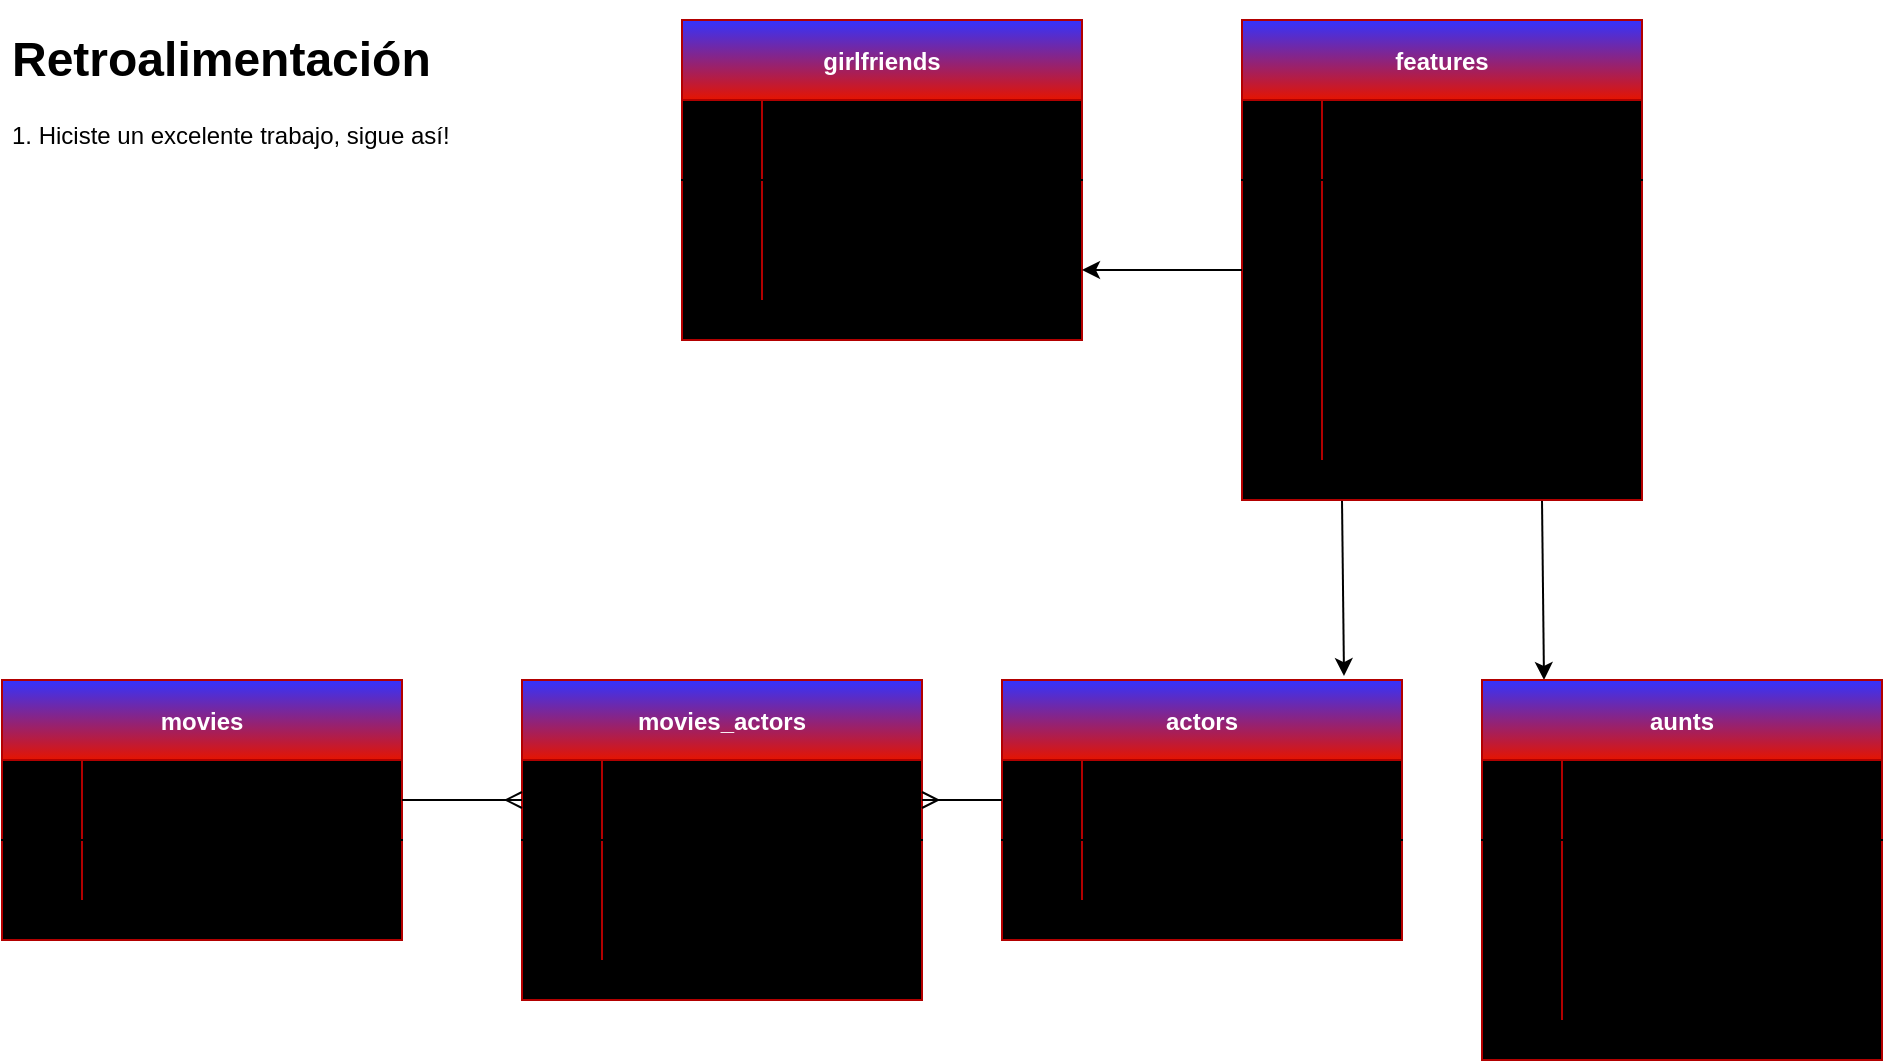 <mxfile>
    <diagram id="6VAuOU3LNLrEPw-pVDRH" name="modelo entidad relacion">
        <mxGraphModel dx="2270" dy="2147" grid="1" gridSize="10" guides="1" tooltips="1" connect="1" arrows="1" fold="1" page="1" pageScale="1" pageWidth="827" pageHeight="1169" math="0" shadow="0">
            <root>
                <mxCell id="0"/>
                <mxCell id="1" parent="0"/>
                <mxCell id="zbIgoyVpiJLvbSPXiUvl-1" value="movies" style="shape=table;startSize=40;container=1;collapsible=0;childLayout=tableLayout;fixedRows=1;rowLines=0;fontStyle=1;align=center;pointerEvents=1;fillColor=#e51400;fontColor=#ffffff;strokeColor=#B20000;gradientDirection=north;swimlaneFillColor=#000000;gradientColor=#3333FF;" vertex="1" parent="1">
                    <mxGeometry x="-120" y="-240" width="200" height="130" as="geometry"/>
                </mxCell>
                <mxCell id="zbIgoyVpiJLvbSPXiUvl-2" value="" style="shape=partialRectangle;html=1;whiteSpace=wrap;collapsible=0;dropTarget=0;pointerEvents=1;fillColor=none;top=0;left=0;bottom=1;right=0;points=[[0,0.5],[1,0.5]];portConstraint=eastwest;" vertex="1" parent="zbIgoyVpiJLvbSPXiUvl-1">
                    <mxGeometry y="40" width="200" height="40" as="geometry"/>
                </mxCell>
                <mxCell id="zbIgoyVpiJLvbSPXiUvl-3" value="1" style="shape=partialRectangle;html=1;whiteSpace=wrap;connectable=0;fillColor=none;top=0;left=0;bottom=0;right=0;overflow=hidden;pointerEvents=1;" vertex="1" parent="zbIgoyVpiJLvbSPXiUvl-2">
                    <mxGeometry width="40" height="40" as="geometry">
                        <mxRectangle width="40" height="40" as="alternateBounds"/>
                    </mxGeometry>
                </mxCell>
                <mxCell id="zbIgoyVpiJLvbSPXiUvl-4" value="id" style="shape=partialRectangle;html=1;whiteSpace=wrap;connectable=0;fillColor=none;top=0;left=0;bottom=0;right=0;align=left;spacingLeft=6;overflow=hidden;pointerEvents=1;" vertex="1" parent="zbIgoyVpiJLvbSPXiUvl-2">
                    <mxGeometry x="40" width="160" height="40" as="geometry">
                        <mxRectangle width="160" height="40" as="alternateBounds"/>
                    </mxGeometry>
                </mxCell>
                <mxCell id="zbIgoyVpiJLvbSPXiUvl-5" value="" style="shape=partialRectangle;html=1;whiteSpace=wrap;collapsible=0;dropTarget=0;pointerEvents=1;fillColor=none;top=0;left=0;bottom=0;right=0;points=[[0,0.5],[1,0.5]];portConstraint=eastwest;" vertex="1" parent="zbIgoyVpiJLvbSPXiUvl-1">
                    <mxGeometry y="80" width="200" height="30" as="geometry"/>
                </mxCell>
                <mxCell id="zbIgoyVpiJLvbSPXiUvl-6" value="2" style="shape=partialRectangle;html=1;whiteSpace=wrap;connectable=0;fillColor=none;top=0;left=0;bottom=0;right=0;overflow=hidden;pointerEvents=1;" vertex="1" parent="zbIgoyVpiJLvbSPXiUvl-5">
                    <mxGeometry width="40" height="30" as="geometry">
                        <mxRectangle width="40" height="30" as="alternateBounds"/>
                    </mxGeometry>
                </mxCell>
                <mxCell id="zbIgoyVpiJLvbSPXiUvl-7" value="name" style="shape=partialRectangle;html=1;whiteSpace=wrap;connectable=0;fillColor=none;top=0;left=0;bottom=0;right=0;align=left;spacingLeft=6;overflow=hidden;pointerEvents=1;" vertex="1" parent="zbIgoyVpiJLvbSPXiUvl-5">
                    <mxGeometry x="40" width="160" height="30" as="geometry">
                        <mxRectangle width="160" height="30" as="alternateBounds"/>
                    </mxGeometry>
                </mxCell>
                <mxCell id="zbIgoyVpiJLvbSPXiUvl-8" style="edgeStyle=none;html=1;exitX=0.25;exitY=1;exitDx=0;exitDy=0;entryX=0.855;entryY=-0.015;entryDx=0;entryDy=0;entryPerimeter=0;startArrow=none;startFill=0;endArrow=classic;endFill=1;" edge="1" parent="1" source="zbIgoyVpiJLvbSPXiUvl-10" target="zbIgoyVpiJLvbSPXiUvl-40">
                    <mxGeometry relative="1" as="geometry"/>
                </mxCell>
                <mxCell id="zbIgoyVpiJLvbSPXiUvl-9" style="edgeStyle=none;html=1;exitX=0.75;exitY=1;exitDx=0;exitDy=0;entryX=0.155;entryY=0;entryDx=0;entryDy=0;entryPerimeter=0;startArrow=none;startFill=0;endArrow=classic;endFill=1;" edge="1" parent="1" source="zbIgoyVpiJLvbSPXiUvl-10" target="zbIgoyVpiJLvbSPXiUvl-48">
                    <mxGeometry relative="1" as="geometry"/>
                </mxCell>
                <mxCell id="zbIgoyVpiJLvbSPXiUvl-10" value="features" style="shape=table;startSize=40;container=1;collapsible=0;childLayout=tableLayout;fixedRows=1;rowLines=0;fontStyle=1;align=center;pointerEvents=1;fillColor=#e51400;fontColor=#ffffff;strokeColor=#B20000;gradientDirection=north;swimlaneFillColor=#000000;gradientColor=#3333FF;" vertex="1" parent="1">
                    <mxGeometry x="500" y="-570" width="200" height="240" as="geometry"/>
                </mxCell>
                <mxCell id="zbIgoyVpiJLvbSPXiUvl-11" value="" style="shape=partialRectangle;html=1;whiteSpace=wrap;collapsible=0;dropTarget=0;pointerEvents=1;fillColor=none;top=0;left=0;bottom=1;right=0;points=[[0,0.5],[1,0.5]];portConstraint=eastwest;" vertex="1" parent="zbIgoyVpiJLvbSPXiUvl-10">
                    <mxGeometry y="40" width="200" height="40" as="geometry"/>
                </mxCell>
                <mxCell id="zbIgoyVpiJLvbSPXiUvl-12" value="1" style="shape=partialRectangle;html=1;whiteSpace=wrap;connectable=0;fillColor=none;top=0;left=0;bottom=0;right=0;overflow=hidden;pointerEvents=1;" vertex="1" parent="zbIgoyVpiJLvbSPXiUvl-11">
                    <mxGeometry width="40" height="40" as="geometry">
                        <mxRectangle width="40" height="40" as="alternateBounds"/>
                    </mxGeometry>
                </mxCell>
                <mxCell id="zbIgoyVpiJLvbSPXiUvl-13" value="id" style="shape=partialRectangle;html=1;whiteSpace=wrap;connectable=0;fillColor=none;top=0;left=0;bottom=0;right=0;align=left;spacingLeft=6;overflow=hidden;pointerEvents=1;" vertex="1" parent="zbIgoyVpiJLvbSPXiUvl-11">
                    <mxGeometry x="40" width="160" height="40" as="geometry">
                        <mxRectangle width="160" height="40" as="alternateBounds"/>
                    </mxGeometry>
                </mxCell>
                <mxCell id="zbIgoyVpiJLvbSPXiUvl-14" value="" style="shape=partialRectangle;html=1;whiteSpace=wrap;collapsible=0;dropTarget=0;pointerEvents=1;fillColor=none;top=0;left=0;bottom=0;right=0;points=[[0,0.5],[1,0.5]];portConstraint=eastwest;" vertex="1" parent="zbIgoyVpiJLvbSPXiUvl-10">
                    <mxGeometry y="80" width="200" height="30" as="geometry"/>
                </mxCell>
                <mxCell id="zbIgoyVpiJLvbSPXiUvl-15" value="2" style="shape=partialRectangle;html=1;whiteSpace=wrap;connectable=0;fillColor=none;top=0;left=0;bottom=0;right=0;overflow=hidden;pointerEvents=1;" vertex="1" parent="zbIgoyVpiJLvbSPXiUvl-14">
                    <mxGeometry width="40" height="30" as="geometry">
                        <mxRectangle width="40" height="30" as="alternateBounds"/>
                    </mxGeometry>
                </mxCell>
                <mxCell id="zbIgoyVpiJLvbSPXiUvl-16" value="id_actor" style="shape=partialRectangle;html=1;whiteSpace=wrap;connectable=0;fillColor=none;top=0;left=0;bottom=0;right=0;align=left;spacingLeft=6;overflow=hidden;pointerEvents=1;" vertex="1" parent="zbIgoyVpiJLvbSPXiUvl-14">
                    <mxGeometry x="40" width="160" height="30" as="geometry">
                        <mxRectangle width="160" height="30" as="alternateBounds"/>
                    </mxGeometry>
                </mxCell>
                <mxCell id="zbIgoyVpiJLvbSPXiUvl-17" value="" style="shape=partialRectangle;html=1;whiteSpace=wrap;collapsible=0;dropTarget=0;pointerEvents=1;fillColor=none;top=0;left=0;bottom=0;right=0;points=[[0,0.5],[1,0.5]];portConstraint=eastwest;" vertex="1" parent="zbIgoyVpiJLvbSPXiUvl-10">
                    <mxGeometry y="110" width="200" height="30" as="geometry"/>
                </mxCell>
                <mxCell id="zbIgoyVpiJLvbSPXiUvl-18" value="3" style="shape=partialRectangle;html=1;whiteSpace=wrap;connectable=0;fillColor=none;top=0;left=0;bottom=0;right=0;overflow=hidden;pointerEvents=1;" vertex="1" parent="zbIgoyVpiJLvbSPXiUvl-17">
                    <mxGeometry width="40" height="30" as="geometry">
                        <mxRectangle width="40" height="30" as="alternateBounds"/>
                    </mxGeometry>
                </mxCell>
                <mxCell id="zbIgoyVpiJLvbSPXiUvl-19" value="custom" style="shape=partialRectangle;html=1;whiteSpace=wrap;connectable=0;fillColor=none;top=0;left=0;bottom=0;right=0;align=left;spacingLeft=6;overflow=hidden;pointerEvents=1;" vertex="1" parent="zbIgoyVpiJLvbSPXiUvl-17">
                    <mxGeometry x="40" width="160" height="30" as="geometry">
                        <mxRectangle width="160" height="30" as="alternateBounds"/>
                    </mxGeometry>
                </mxCell>
                <mxCell id="zbIgoyVpiJLvbSPXiUvl-20" value="" style="shape=partialRectangle;html=1;whiteSpace=wrap;collapsible=0;dropTarget=0;pointerEvents=1;fillColor=none;top=0;left=0;bottom=0;right=0;points=[[0,0.5],[1,0.5]];portConstraint=eastwest;" vertex="1" parent="zbIgoyVpiJLvbSPXiUvl-10">
                    <mxGeometry y="140" width="200" height="20" as="geometry"/>
                </mxCell>
                <mxCell id="zbIgoyVpiJLvbSPXiUvl-21" value="4" style="shape=partialRectangle;html=1;whiteSpace=wrap;connectable=0;fillColor=none;top=0;left=0;bottom=0;right=0;overflow=hidden;pointerEvents=1;" vertex="1" parent="zbIgoyVpiJLvbSPXiUvl-20">
                    <mxGeometry width="40" height="20" as="geometry">
                        <mxRectangle width="40" height="20" as="alternateBounds"/>
                    </mxGeometry>
                </mxCell>
                <mxCell id="zbIgoyVpiJLvbSPXiUvl-22" value="powers" style="shape=partialRectangle;html=1;whiteSpace=wrap;connectable=0;fillColor=none;top=0;left=0;bottom=0;right=0;align=left;spacingLeft=6;overflow=hidden;pointerEvents=1;" vertex="1" parent="zbIgoyVpiJLvbSPXiUvl-20">
                    <mxGeometry x="40" width="160" height="20" as="geometry">
                        <mxRectangle width="160" height="20" as="alternateBounds"/>
                    </mxGeometry>
                </mxCell>
                <mxCell id="zbIgoyVpiJLvbSPXiUvl-23" value="" style="shape=partialRectangle;html=1;whiteSpace=wrap;collapsible=0;dropTarget=0;pointerEvents=1;fillColor=none;top=0;left=0;bottom=0;right=0;points=[[0,0.5],[1,0.5]];portConstraint=eastwest;" vertex="1" parent="zbIgoyVpiJLvbSPXiUvl-10">
                    <mxGeometry y="160" width="200" height="30" as="geometry"/>
                </mxCell>
                <mxCell id="zbIgoyVpiJLvbSPXiUvl-24" value="5" style="shape=partialRectangle;html=1;whiteSpace=wrap;connectable=0;fillColor=none;top=0;left=0;bottom=0;right=0;overflow=hidden;pointerEvents=1;" vertex="1" parent="zbIgoyVpiJLvbSPXiUvl-23">
                    <mxGeometry width="40" height="30" as="geometry">
                        <mxRectangle width="40" height="30" as="alternateBounds"/>
                    </mxGeometry>
                </mxCell>
                <mxCell id="zbIgoyVpiJLvbSPXiUvl-25" value="id_aunt" style="shape=partialRectangle;html=1;whiteSpace=wrap;connectable=0;fillColor=none;top=0;left=0;bottom=0;right=0;align=left;spacingLeft=6;overflow=hidden;pointerEvents=1;" vertex="1" parent="zbIgoyVpiJLvbSPXiUvl-23">
                    <mxGeometry x="40" width="160" height="30" as="geometry">
                        <mxRectangle width="160" height="30" as="alternateBounds"/>
                    </mxGeometry>
                </mxCell>
                <mxCell id="zbIgoyVpiJLvbSPXiUvl-26" value="" style="shape=partialRectangle;html=1;whiteSpace=wrap;collapsible=0;dropTarget=0;pointerEvents=1;fillColor=none;top=0;left=0;bottom=0;right=0;points=[[0,0.5],[1,0.5]];portConstraint=eastwest;" vertex="1" parent="zbIgoyVpiJLvbSPXiUvl-10">
                    <mxGeometry y="190" width="200" height="30" as="geometry"/>
                </mxCell>
                <mxCell id="zbIgoyVpiJLvbSPXiUvl-27" value="6" style="shape=partialRectangle;html=1;whiteSpace=wrap;connectable=0;fillColor=none;top=0;left=0;bottom=0;right=0;overflow=hidden;pointerEvents=1;" vertex="1" parent="zbIgoyVpiJLvbSPXiUvl-26">
                    <mxGeometry width="40" height="30" as="geometry">
                        <mxRectangle width="40" height="30" as="alternateBounds"/>
                    </mxGeometry>
                </mxCell>
                <mxCell id="zbIgoyVpiJLvbSPXiUvl-28" value="id_girlfriend" style="shape=partialRectangle;html=1;whiteSpace=wrap;connectable=0;fillColor=none;top=0;left=0;bottom=0;right=0;align=left;spacingLeft=6;overflow=hidden;pointerEvents=1;" vertex="1" parent="zbIgoyVpiJLvbSPXiUvl-26">
                    <mxGeometry x="40" width="160" height="30" as="geometry">
                        <mxRectangle width="160" height="30" as="alternateBounds"/>
                    </mxGeometry>
                </mxCell>
                <mxCell id="zbIgoyVpiJLvbSPXiUvl-29" value="movies_actors" style="shape=table;startSize=40;container=1;collapsible=0;childLayout=tableLayout;fixedRows=1;rowLines=0;fontStyle=1;align=center;pointerEvents=1;fillColor=#e51400;fontColor=#ffffff;strokeColor=#B20000;gradientDirection=north;swimlaneFillColor=#000000;gradientColor=#3333FF;" vertex="1" parent="1">
                    <mxGeometry x="140" y="-240" width="200" height="160" as="geometry"/>
                </mxCell>
                <mxCell id="zbIgoyVpiJLvbSPXiUvl-30" value="" style="shape=partialRectangle;html=1;whiteSpace=wrap;collapsible=0;dropTarget=0;pointerEvents=1;fillColor=none;top=0;left=0;bottom=1;right=0;points=[[0,0.5],[1,0.5]];portConstraint=eastwest;" vertex="1" parent="zbIgoyVpiJLvbSPXiUvl-29">
                    <mxGeometry y="40" width="200" height="40" as="geometry"/>
                </mxCell>
                <mxCell id="zbIgoyVpiJLvbSPXiUvl-31" value="1" style="shape=partialRectangle;html=1;whiteSpace=wrap;connectable=0;fillColor=none;top=0;left=0;bottom=0;right=0;overflow=hidden;pointerEvents=1;" vertex="1" parent="zbIgoyVpiJLvbSPXiUvl-30">
                    <mxGeometry width="40" height="40" as="geometry">
                        <mxRectangle width="40" height="40" as="alternateBounds"/>
                    </mxGeometry>
                </mxCell>
                <mxCell id="zbIgoyVpiJLvbSPXiUvl-32" value="id" style="shape=partialRectangle;html=1;whiteSpace=wrap;connectable=0;fillColor=none;top=0;left=0;bottom=0;right=0;align=left;spacingLeft=6;overflow=hidden;pointerEvents=1;" vertex="1" parent="zbIgoyVpiJLvbSPXiUvl-30">
                    <mxGeometry x="40" width="160" height="40" as="geometry">
                        <mxRectangle width="160" height="40" as="alternateBounds"/>
                    </mxGeometry>
                </mxCell>
                <mxCell id="zbIgoyVpiJLvbSPXiUvl-33" value="" style="shape=partialRectangle;html=1;whiteSpace=wrap;collapsible=0;dropTarget=0;pointerEvents=1;fillColor=none;top=0;left=0;bottom=0;right=0;points=[[0,0.5],[1,0.5]];portConstraint=eastwest;" vertex="1" parent="zbIgoyVpiJLvbSPXiUvl-29">
                    <mxGeometry y="80" width="200" height="30" as="geometry"/>
                </mxCell>
                <mxCell id="zbIgoyVpiJLvbSPXiUvl-34" value="2" style="shape=partialRectangle;html=1;whiteSpace=wrap;connectable=0;fillColor=none;top=0;left=0;bottom=0;right=0;overflow=hidden;pointerEvents=1;" vertex="1" parent="zbIgoyVpiJLvbSPXiUvl-33">
                    <mxGeometry width="40" height="30" as="geometry">
                        <mxRectangle width="40" height="30" as="alternateBounds"/>
                    </mxGeometry>
                </mxCell>
                <mxCell id="zbIgoyVpiJLvbSPXiUvl-35" value="id_movie" style="shape=partialRectangle;html=1;whiteSpace=wrap;connectable=0;fillColor=none;top=0;left=0;bottom=0;right=0;align=left;spacingLeft=6;overflow=hidden;pointerEvents=1;" vertex="1" parent="zbIgoyVpiJLvbSPXiUvl-33">
                    <mxGeometry x="40" width="160" height="30" as="geometry">
                        <mxRectangle width="160" height="30" as="alternateBounds"/>
                    </mxGeometry>
                </mxCell>
                <mxCell id="zbIgoyVpiJLvbSPXiUvl-36" value="" style="shape=partialRectangle;html=1;whiteSpace=wrap;collapsible=0;dropTarget=0;pointerEvents=1;fillColor=none;top=0;left=0;bottom=0;right=0;points=[[0,0.5],[1,0.5]];portConstraint=eastwest;" vertex="1" parent="zbIgoyVpiJLvbSPXiUvl-29">
                    <mxGeometry y="110" width="200" height="30" as="geometry"/>
                </mxCell>
                <mxCell id="zbIgoyVpiJLvbSPXiUvl-37" value="3" style="shape=partialRectangle;html=1;whiteSpace=wrap;connectable=0;fillColor=none;top=0;left=0;bottom=0;right=0;overflow=hidden;pointerEvents=1;" vertex="1" parent="zbIgoyVpiJLvbSPXiUvl-36">
                    <mxGeometry width="40" height="30" as="geometry">
                        <mxRectangle width="40" height="30" as="alternateBounds"/>
                    </mxGeometry>
                </mxCell>
                <mxCell id="zbIgoyVpiJLvbSPXiUvl-38" value="id_actor" style="shape=partialRectangle;html=1;whiteSpace=wrap;connectable=0;fillColor=none;top=0;left=0;bottom=0;right=0;align=left;spacingLeft=6;overflow=hidden;pointerEvents=1;" vertex="1" parent="zbIgoyVpiJLvbSPXiUvl-36">
                    <mxGeometry x="40" width="160" height="30" as="geometry">
                        <mxRectangle width="160" height="30" as="alternateBounds"/>
                    </mxGeometry>
                </mxCell>
                <mxCell id="zbIgoyVpiJLvbSPXiUvl-39" style="edgeStyle=none;html=1;exitX=1;exitY=0.5;exitDx=0;exitDy=0;entryX=0;entryY=0.5;entryDx=0;entryDy=0;endArrow=ERmany;endFill=0;" edge="1" parent="1" source="zbIgoyVpiJLvbSPXiUvl-2" target="zbIgoyVpiJLvbSPXiUvl-30">
                    <mxGeometry relative="1" as="geometry"/>
                </mxCell>
                <mxCell id="zbIgoyVpiJLvbSPXiUvl-40" value="actors" style="shape=table;startSize=40;container=1;collapsible=0;childLayout=tableLayout;fixedRows=1;rowLines=0;fontStyle=1;align=center;pointerEvents=1;fillColor=#e51400;fontColor=#ffffff;strokeColor=#B20000;gradientDirection=north;swimlaneFillColor=#000000;gradientColor=#3333FF;" vertex="1" parent="1">
                    <mxGeometry x="380" y="-240" width="200" height="130" as="geometry"/>
                </mxCell>
                <mxCell id="zbIgoyVpiJLvbSPXiUvl-41" value="" style="shape=partialRectangle;html=1;whiteSpace=wrap;collapsible=0;dropTarget=0;pointerEvents=1;fillColor=none;top=0;left=0;bottom=1;right=0;points=[[0,0.5],[1,0.5]];portConstraint=eastwest;" vertex="1" parent="zbIgoyVpiJLvbSPXiUvl-40">
                    <mxGeometry y="40" width="200" height="40" as="geometry"/>
                </mxCell>
                <mxCell id="zbIgoyVpiJLvbSPXiUvl-42" value="1" style="shape=partialRectangle;html=1;whiteSpace=wrap;connectable=0;fillColor=none;top=0;left=0;bottom=0;right=0;overflow=hidden;pointerEvents=1;" vertex="1" parent="zbIgoyVpiJLvbSPXiUvl-41">
                    <mxGeometry width="40" height="40" as="geometry">
                        <mxRectangle width="40" height="40" as="alternateBounds"/>
                    </mxGeometry>
                </mxCell>
                <mxCell id="zbIgoyVpiJLvbSPXiUvl-43" value="id" style="shape=partialRectangle;html=1;whiteSpace=wrap;connectable=0;fillColor=none;top=0;left=0;bottom=0;right=0;align=left;spacingLeft=6;overflow=hidden;pointerEvents=1;" vertex="1" parent="zbIgoyVpiJLvbSPXiUvl-41">
                    <mxGeometry x="40" width="160" height="40" as="geometry">
                        <mxRectangle width="160" height="40" as="alternateBounds"/>
                    </mxGeometry>
                </mxCell>
                <mxCell id="zbIgoyVpiJLvbSPXiUvl-44" value="" style="shape=partialRectangle;html=1;whiteSpace=wrap;collapsible=0;dropTarget=0;pointerEvents=1;fillColor=none;top=0;left=0;bottom=0;right=0;points=[[0,0.5],[1,0.5]];portConstraint=eastwest;" vertex="1" parent="zbIgoyVpiJLvbSPXiUvl-40">
                    <mxGeometry y="80" width="200" height="30" as="geometry"/>
                </mxCell>
                <mxCell id="zbIgoyVpiJLvbSPXiUvl-45" value="2" style="shape=partialRectangle;html=1;whiteSpace=wrap;connectable=0;fillColor=none;top=0;left=0;bottom=0;right=0;overflow=hidden;pointerEvents=1;" vertex="1" parent="zbIgoyVpiJLvbSPXiUvl-44">
                    <mxGeometry width="40" height="30" as="geometry">
                        <mxRectangle width="40" height="30" as="alternateBounds"/>
                    </mxGeometry>
                </mxCell>
                <mxCell id="zbIgoyVpiJLvbSPXiUvl-46" value="name" style="shape=partialRectangle;html=1;whiteSpace=wrap;connectable=0;fillColor=none;top=0;left=0;bottom=0;right=0;align=left;spacingLeft=6;overflow=hidden;pointerEvents=1;" vertex="1" parent="zbIgoyVpiJLvbSPXiUvl-44">
                    <mxGeometry x="40" width="160" height="30" as="geometry">
                        <mxRectangle width="160" height="30" as="alternateBounds"/>
                    </mxGeometry>
                </mxCell>
                <mxCell id="zbIgoyVpiJLvbSPXiUvl-47" style="edgeStyle=none;html=1;exitX=0;exitY=0.5;exitDx=0;exitDy=0;entryX=1;entryY=0.5;entryDx=0;entryDy=0;startArrow=none;startFill=0;endArrow=ERmany;endFill=0;" edge="1" parent="1" source="zbIgoyVpiJLvbSPXiUvl-41" target="zbIgoyVpiJLvbSPXiUvl-30">
                    <mxGeometry relative="1" as="geometry"/>
                </mxCell>
                <mxCell id="zbIgoyVpiJLvbSPXiUvl-48" value="aunts" style="shape=table;startSize=40;container=1;collapsible=0;childLayout=tableLayout;fixedRows=1;rowLines=0;fontStyle=1;align=center;pointerEvents=1;fillColor=#e51400;fontColor=#ffffff;strokeColor=#B20000;gradientDirection=north;swimlaneFillColor=#000000;gradientColor=#3333FF;" vertex="1" parent="1">
                    <mxGeometry x="620" y="-240" width="200" height="190" as="geometry"/>
                </mxCell>
                <mxCell id="zbIgoyVpiJLvbSPXiUvl-49" value="" style="shape=partialRectangle;html=1;whiteSpace=wrap;collapsible=0;dropTarget=0;pointerEvents=1;fillColor=none;top=0;left=0;bottom=1;right=0;points=[[0,0.5],[1,0.5]];portConstraint=eastwest;" vertex="1" parent="zbIgoyVpiJLvbSPXiUvl-48">
                    <mxGeometry y="40" width="200" height="40" as="geometry"/>
                </mxCell>
                <mxCell id="zbIgoyVpiJLvbSPXiUvl-50" value="1" style="shape=partialRectangle;html=1;whiteSpace=wrap;connectable=0;fillColor=none;top=0;left=0;bottom=0;right=0;overflow=hidden;pointerEvents=1;" vertex="1" parent="zbIgoyVpiJLvbSPXiUvl-49">
                    <mxGeometry width="40" height="40" as="geometry">
                        <mxRectangle width="40" height="40" as="alternateBounds"/>
                    </mxGeometry>
                </mxCell>
                <mxCell id="zbIgoyVpiJLvbSPXiUvl-51" value="id" style="shape=partialRectangle;html=1;whiteSpace=wrap;connectable=0;fillColor=none;top=0;left=0;bottom=0;right=0;align=left;spacingLeft=6;overflow=hidden;pointerEvents=1;" vertex="1" parent="zbIgoyVpiJLvbSPXiUvl-49">
                    <mxGeometry x="40" width="160" height="40" as="geometry">
                        <mxRectangle width="160" height="40" as="alternateBounds"/>
                    </mxGeometry>
                </mxCell>
                <mxCell id="zbIgoyVpiJLvbSPXiUvl-52" value="" style="shape=partialRectangle;html=1;whiteSpace=wrap;collapsible=0;dropTarget=0;pointerEvents=1;fillColor=none;top=0;left=0;bottom=0;right=0;points=[[0,0.5],[1,0.5]];portConstraint=eastwest;" vertex="1" parent="zbIgoyVpiJLvbSPXiUvl-48">
                    <mxGeometry y="80" width="200" height="30" as="geometry"/>
                </mxCell>
                <mxCell id="zbIgoyVpiJLvbSPXiUvl-53" value="2" style="shape=partialRectangle;html=1;whiteSpace=wrap;connectable=0;fillColor=none;top=0;left=0;bottom=0;right=0;overflow=hidden;pointerEvents=1;" vertex="1" parent="zbIgoyVpiJLvbSPXiUvl-52">
                    <mxGeometry width="40" height="30" as="geometry">
                        <mxRectangle width="40" height="30" as="alternateBounds"/>
                    </mxGeometry>
                </mxCell>
                <mxCell id="zbIgoyVpiJLvbSPXiUvl-54" value="name" style="shape=partialRectangle;html=1;whiteSpace=wrap;connectable=0;fillColor=none;top=0;left=0;bottom=0;right=0;align=left;spacingLeft=6;overflow=hidden;pointerEvents=1;" vertex="1" parent="zbIgoyVpiJLvbSPXiUvl-52">
                    <mxGeometry x="40" width="160" height="30" as="geometry">
                        <mxRectangle width="160" height="30" as="alternateBounds"/>
                    </mxGeometry>
                </mxCell>
                <mxCell id="zbIgoyVpiJLvbSPXiUvl-55" value="" style="shape=partialRectangle;html=1;whiteSpace=wrap;collapsible=0;dropTarget=0;pointerEvents=1;fillColor=none;top=0;left=0;bottom=0;right=0;points=[[0,0.5],[1,0.5]];portConstraint=eastwest;" vertex="1" parent="zbIgoyVpiJLvbSPXiUvl-48">
                    <mxGeometry y="110" width="200" height="30" as="geometry"/>
                </mxCell>
                <mxCell id="zbIgoyVpiJLvbSPXiUvl-56" value="3" style="shape=partialRectangle;html=1;whiteSpace=wrap;connectable=0;fillColor=none;top=0;left=0;bottom=0;right=0;overflow=hidden;pointerEvents=1;" vertex="1" parent="zbIgoyVpiJLvbSPXiUvl-55">
                    <mxGeometry width="40" height="30" as="geometry">
                        <mxRectangle width="40" height="30" as="alternateBounds"/>
                    </mxGeometry>
                </mxCell>
                <mxCell id="zbIgoyVpiJLvbSPXiUvl-57" value="age" style="shape=partialRectangle;html=1;whiteSpace=wrap;connectable=0;fillColor=none;top=0;left=0;bottom=0;right=0;align=left;spacingLeft=6;overflow=hidden;pointerEvents=1;" vertex="1" parent="zbIgoyVpiJLvbSPXiUvl-55">
                    <mxGeometry x="40" width="160" height="30" as="geometry">
                        <mxRectangle width="160" height="30" as="alternateBounds"/>
                    </mxGeometry>
                </mxCell>
                <mxCell id="zbIgoyVpiJLvbSPXiUvl-58" value="" style="shape=partialRectangle;html=1;whiteSpace=wrap;collapsible=0;dropTarget=0;pointerEvents=1;fillColor=none;top=0;left=0;bottom=0;right=0;points=[[0,0.5],[1,0.5]];portConstraint=eastwest;" vertex="1" parent="zbIgoyVpiJLvbSPXiUvl-48">
                    <mxGeometry y="140" width="200" height="30" as="geometry"/>
                </mxCell>
                <mxCell id="zbIgoyVpiJLvbSPXiUvl-59" value="4" style="shape=partialRectangle;html=1;whiteSpace=wrap;connectable=0;fillColor=none;top=0;left=0;bottom=0;right=0;overflow=hidden;pointerEvents=1;" vertex="1" parent="zbIgoyVpiJLvbSPXiUvl-58">
                    <mxGeometry width="40" height="30" as="geometry">
                        <mxRectangle width="40" height="30" as="alternateBounds"/>
                    </mxGeometry>
                </mxCell>
                <mxCell id="zbIgoyVpiJLvbSPXiUvl-60" value="color_hair" style="shape=partialRectangle;html=1;whiteSpace=wrap;connectable=0;fillColor=none;top=0;left=0;bottom=0;right=0;align=left;spacingLeft=6;overflow=hidden;pointerEvents=1;" vertex="1" parent="zbIgoyVpiJLvbSPXiUvl-58">
                    <mxGeometry x="40" width="160" height="30" as="geometry">
                        <mxRectangle width="160" height="30" as="alternateBounds"/>
                    </mxGeometry>
                </mxCell>
                <mxCell id="zbIgoyVpiJLvbSPXiUvl-61" value="girlfriends" style="shape=table;startSize=40;container=1;collapsible=0;childLayout=tableLayout;fixedRows=1;rowLines=0;fontStyle=1;align=center;pointerEvents=1;fillColor=#e51400;fontColor=#ffffff;strokeColor=#B20000;gradientDirection=north;swimlaneFillColor=#000000;gradientColor=#3333FF;" vertex="1" parent="1">
                    <mxGeometry x="220" y="-570" width="200" height="160" as="geometry"/>
                </mxCell>
                <mxCell id="zbIgoyVpiJLvbSPXiUvl-62" value="" style="shape=partialRectangle;html=1;whiteSpace=wrap;collapsible=0;dropTarget=0;pointerEvents=1;fillColor=none;top=0;left=0;bottom=1;right=0;points=[[0,0.5],[1,0.5]];portConstraint=eastwest;" vertex="1" parent="zbIgoyVpiJLvbSPXiUvl-61">
                    <mxGeometry y="40" width="200" height="40" as="geometry"/>
                </mxCell>
                <mxCell id="zbIgoyVpiJLvbSPXiUvl-63" value="1" style="shape=partialRectangle;html=1;whiteSpace=wrap;connectable=0;fillColor=none;top=0;left=0;bottom=0;right=0;overflow=hidden;pointerEvents=1;" vertex="1" parent="zbIgoyVpiJLvbSPXiUvl-62">
                    <mxGeometry width="40" height="40" as="geometry">
                        <mxRectangle width="40" height="40" as="alternateBounds"/>
                    </mxGeometry>
                </mxCell>
                <mxCell id="zbIgoyVpiJLvbSPXiUvl-64" value="id" style="shape=partialRectangle;html=1;whiteSpace=wrap;connectable=0;fillColor=none;top=0;left=0;bottom=0;right=0;align=left;spacingLeft=6;overflow=hidden;pointerEvents=1;" vertex="1" parent="zbIgoyVpiJLvbSPXiUvl-62">
                    <mxGeometry x="40" width="160" height="40" as="geometry">
                        <mxRectangle width="160" height="40" as="alternateBounds"/>
                    </mxGeometry>
                </mxCell>
                <mxCell id="zbIgoyVpiJLvbSPXiUvl-65" value="" style="shape=partialRectangle;html=1;whiteSpace=wrap;collapsible=0;dropTarget=0;pointerEvents=1;fillColor=none;top=0;left=0;bottom=0;right=0;points=[[0,0.5],[1,0.5]];portConstraint=eastwest;" vertex="1" parent="zbIgoyVpiJLvbSPXiUvl-61">
                    <mxGeometry y="80" width="200" height="30" as="geometry"/>
                </mxCell>
                <mxCell id="zbIgoyVpiJLvbSPXiUvl-66" value="2" style="shape=partialRectangle;html=1;whiteSpace=wrap;connectable=0;fillColor=none;top=0;left=0;bottom=0;right=0;overflow=hidden;pointerEvents=1;" vertex="1" parent="zbIgoyVpiJLvbSPXiUvl-65">
                    <mxGeometry width="40" height="30" as="geometry">
                        <mxRectangle width="40" height="30" as="alternateBounds"/>
                    </mxGeometry>
                </mxCell>
                <mxCell id="zbIgoyVpiJLvbSPXiUvl-67" value="name" style="shape=partialRectangle;html=1;whiteSpace=wrap;connectable=0;fillColor=none;top=0;left=0;bottom=0;right=0;align=left;spacingLeft=6;overflow=hidden;pointerEvents=1;" vertex="1" parent="zbIgoyVpiJLvbSPXiUvl-65">
                    <mxGeometry x="40" width="160" height="30" as="geometry">
                        <mxRectangle width="160" height="30" as="alternateBounds"/>
                    </mxGeometry>
                </mxCell>
                <mxCell id="zbIgoyVpiJLvbSPXiUvl-68" value="" style="shape=partialRectangle;html=1;whiteSpace=wrap;collapsible=0;dropTarget=0;pointerEvents=1;fillColor=none;top=0;left=0;bottom=0;right=0;points=[[0,0.5],[1,0.5]];portConstraint=eastwest;" vertex="1" parent="zbIgoyVpiJLvbSPXiUvl-61">
                    <mxGeometry y="110" width="200" height="30" as="geometry"/>
                </mxCell>
                <mxCell id="zbIgoyVpiJLvbSPXiUvl-69" value="3" style="shape=partialRectangle;html=1;whiteSpace=wrap;connectable=0;fillColor=none;top=0;left=0;bottom=0;right=0;overflow=hidden;pointerEvents=1;" vertex="1" parent="zbIgoyVpiJLvbSPXiUvl-68">
                    <mxGeometry width="40" height="30" as="geometry">
                        <mxRectangle width="40" height="30" as="alternateBounds"/>
                    </mxGeometry>
                </mxCell>
                <mxCell id="zbIgoyVpiJLvbSPXiUvl-70" value="color_hair" style="shape=partialRectangle;html=1;whiteSpace=wrap;connectable=0;fillColor=none;top=0;left=0;bottom=0;right=0;align=left;spacingLeft=6;overflow=hidden;pointerEvents=1;" vertex="1" parent="zbIgoyVpiJLvbSPXiUvl-68">
                    <mxGeometry x="40" width="160" height="30" as="geometry">
                        <mxRectangle width="160" height="30" as="alternateBounds"/>
                    </mxGeometry>
                </mxCell>
                <mxCell id="34" style="edgeStyle=none;html=1;exitX=0;exitY=0.5;exitDx=0;exitDy=0;" edge="1" parent="1" source="zbIgoyVpiJLvbSPXiUvl-17" target="zbIgoyVpiJLvbSPXiUvl-68">
                    <mxGeometry relative="1" as="geometry"/>
                </mxCell>
                <mxCell id="35" value="&lt;h1&gt;Retroalimentación&lt;/h1&gt;&lt;div&gt;1. Hiciste un excelente trabajo, sigue así!&lt;/div&gt;" style="text;html=1;strokeColor=none;fillColor=none;spacing=5;spacingTop=-20;whiteSpace=wrap;overflow=hidden;rounded=0;" vertex="1" parent="1">
                    <mxGeometry x="-120" y="-570" width="310" height="250" as="geometry"/>
                </mxCell>
            </root>
        </mxGraphModel>
    </diagram>
    <diagram id="W5UyvvHs6XKc94zZX0S2" name="data">
        <mxGraphModel dx="1358" dy="920" grid="1" gridSize="10" guides="1" tooltips="1" connect="1" arrows="1" fold="1" page="1" pageScale="1" pageWidth="827" pageHeight="1169" math="0" shadow="0">
            <root>
                <mxCell id="RJJerQ0d01_idblkB17e-0"/>
                <mxCell id="RJJerQ0d01_idblkB17e-1" parent="RJJerQ0d01_idblkB17e-0"/>
                <mxCell id="RJJerQ0d01_idblkB17e-2" value="movies" style="shape=table;startSize=40;container=1;collapsible=0;childLayout=tableLayout;gradientDirection=south;swimlaneFillColor=default;fillColor=#E51400;fontColor=#ffffff;strokeColor=#3333FF;gradientColor=#3333FF;" parent="RJJerQ0d01_idblkB17e-1" vertex="1">
                    <mxGeometry x="10" y="360" width="160" height="240" as="geometry"/>
                </mxCell>
                <mxCell id="RJJerQ0d01_idblkB17e-3" value="" style="shape=partialRectangle;collapsible=0;dropTarget=0;pointerEvents=0;fillColor=none;top=0;left=0;bottom=0;right=0;points=[[0,0.5],[1,0.5]];portConstraint=eastwest;" parent="RJJerQ0d01_idblkB17e-2" vertex="1">
                    <mxGeometry y="40" width="160" height="40" as="geometry"/>
                </mxCell>
                <mxCell id="RJJerQ0d01_idblkB17e-4" value="id" style="shape=partialRectangle;html=1;whiteSpace=wrap;connectable=0;overflow=hidden;fillColor=none;top=0;left=0;bottom=0;right=0;pointerEvents=1;" parent="RJJerQ0d01_idblkB17e-3" vertex="1">
                    <mxGeometry width="80" height="40" as="geometry">
                        <mxRectangle width="80" height="40" as="alternateBounds"/>
                    </mxGeometry>
                </mxCell>
                <mxCell id="RJJerQ0d01_idblkB17e-5" value="name" style="shape=partialRectangle;html=1;whiteSpace=wrap;connectable=0;overflow=hidden;fillColor=none;top=0;left=0;bottom=0;right=0;pointerEvents=1;" parent="RJJerQ0d01_idblkB17e-3" vertex="1">
                    <mxGeometry x="80" width="80" height="40" as="geometry">
                        <mxRectangle width="80" height="40" as="alternateBounds"/>
                    </mxGeometry>
                </mxCell>
                <mxCell id="RJJerQ0d01_idblkB17e-6" value="" style="shape=partialRectangle;collapsible=0;dropTarget=0;pointerEvents=0;fillColor=none;top=0;left=0;bottom=0;right=0;points=[[0,0.5],[1,0.5]];portConstraint=eastwest;" parent="RJJerQ0d01_idblkB17e-2" vertex="1">
                    <mxGeometry y="80" width="160" height="40" as="geometry"/>
                </mxCell>
                <mxCell id="RJJerQ0d01_idblkB17e-7" value="1" style="shape=partialRectangle;html=1;whiteSpace=wrap;connectable=0;overflow=hidden;fillColor=none;top=0;left=0;bottom=0;right=0;pointerEvents=1;" parent="RJJerQ0d01_idblkB17e-6" vertex="1">
                    <mxGeometry width="80" height="40" as="geometry">
                        <mxRectangle width="80" height="40" as="alternateBounds"/>
                    </mxGeometry>
                </mxCell>
                <mxCell id="RJJerQ0d01_idblkB17e-8" value="Spiderman 1" style="shape=partialRectangle;html=1;whiteSpace=wrap;connectable=0;overflow=hidden;fillColor=none;top=0;left=0;bottom=0;right=0;pointerEvents=1;" parent="RJJerQ0d01_idblkB17e-6" vertex="1">
                    <mxGeometry x="80" width="80" height="40" as="geometry">
                        <mxRectangle width="80" height="40" as="alternateBounds"/>
                    </mxGeometry>
                </mxCell>
                <mxCell id="RJJerQ0d01_idblkB17e-9" style="shape=partialRectangle;collapsible=0;dropTarget=0;pointerEvents=0;fillColor=none;top=0;left=0;bottom=0;right=0;points=[[0,0.5],[1,0.5]];portConstraint=eastwest;" parent="RJJerQ0d01_idblkB17e-2" vertex="1">
                    <mxGeometry y="120" width="160" height="40" as="geometry"/>
                </mxCell>
                <mxCell id="RJJerQ0d01_idblkB17e-10" value="2" style="shape=partialRectangle;html=1;whiteSpace=wrap;connectable=0;overflow=hidden;fillColor=none;top=0;left=0;bottom=0;right=0;pointerEvents=1;" parent="RJJerQ0d01_idblkB17e-9" vertex="1">
                    <mxGeometry width="80" height="40" as="geometry">
                        <mxRectangle width="80" height="40" as="alternateBounds"/>
                    </mxGeometry>
                </mxCell>
                <mxCell id="RJJerQ0d01_idblkB17e-11" value="The Amazing Spiderman" style="shape=partialRectangle;html=1;whiteSpace=wrap;connectable=0;overflow=hidden;fillColor=none;top=0;left=0;bottom=0;right=0;pointerEvents=1;" parent="RJJerQ0d01_idblkB17e-9" vertex="1">
                    <mxGeometry x="80" width="80" height="40" as="geometry">
                        <mxRectangle width="80" height="40" as="alternateBounds"/>
                    </mxGeometry>
                </mxCell>
                <mxCell id="RJJerQ0d01_idblkB17e-12" style="shape=partialRectangle;collapsible=0;dropTarget=0;pointerEvents=0;fillColor=none;top=0;left=0;bottom=0;right=0;points=[[0,0.5],[1,0.5]];portConstraint=eastwest;" parent="RJJerQ0d01_idblkB17e-2" vertex="1">
                    <mxGeometry y="160" width="160" height="80" as="geometry"/>
                </mxCell>
                <mxCell id="RJJerQ0d01_idblkB17e-13" value="3" style="shape=partialRectangle;html=1;whiteSpace=wrap;connectable=0;overflow=hidden;fillColor=none;top=0;left=0;bottom=0;right=0;pointerEvents=1;" parent="RJJerQ0d01_idblkB17e-12" vertex="1">
                    <mxGeometry width="80" height="80" as="geometry">
                        <mxRectangle width="80" height="80" as="alternateBounds"/>
                    </mxGeometry>
                </mxCell>
                <mxCell id="RJJerQ0d01_idblkB17e-14" value="Spiderman fare way home" style="shape=partialRectangle;html=1;whiteSpace=wrap;connectable=0;overflow=hidden;fillColor=none;top=0;left=0;bottom=0;right=0;pointerEvents=1;" parent="RJJerQ0d01_idblkB17e-12" vertex="1">
                    <mxGeometry x="80" width="80" height="80" as="geometry">
                        <mxRectangle width="80" height="80" as="alternateBounds"/>
                    </mxGeometry>
                </mxCell>
                <mxCell id="RJJerQ0d01_idblkB17e-15" value="movies_actors" style="shape=table;startSize=40;container=1;collapsible=0;childLayout=tableLayout;strokeColor=#3333FF;fillColor=#E51400;gradientColor=#3333FF;gradientDirection=south;swimlaneFillColor=default;" parent="RJJerQ0d01_idblkB17e-1" vertex="1">
                    <mxGeometry x="220" y="360" width="200" height="280" as="geometry"/>
                </mxCell>
                <mxCell id="RJJerQ0d01_idblkB17e-16" value="" style="shape=partialRectangle;collapsible=0;dropTarget=0;pointerEvents=0;fillColor=none;top=0;left=0;bottom=0;right=0;points=[[0,0.5],[1,0.5]];portConstraint=eastwest;strokeColor=#FFFFFF;" parent="RJJerQ0d01_idblkB17e-15" vertex="1">
                    <mxGeometry y="40" width="200" height="40" as="geometry"/>
                </mxCell>
                <mxCell id="RJJerQ0d01_idblkB17e-17" value="id" style="shape=partialRectangle;html=1;whiteSpace=wrap;connectable=0;overflow=hidden;fillColor=none;top=0;left=0;bottom=0;right=0;pointerEvents=1;strokeColor=#FFFFFF;" parent="RJJerQ0d01_idblkB17e-16" vertex="1">
                    <mxGeometry width="40" height="40" as="geometry">
                        <mxRectangle width="40" height="40" as="alternateBounds"/>
                    </mxGeometry>
                </mxCell>
                <mxCell id="RJJerQ0d01_idblkB17e-18" value="id_movie" style="shape=partialRectangle;html=1;whiteSpace=wrap;connectable=0;overflow=hidden;fillColor=none;top=0;left=0;bottom=0;right=0;pointerEvents=1;strokeColor=#FFFFFF;" parent="RJJerQ0d01_idblkB17e-16" vertex="1">
                    <mxGeometry x="40" width="80" height="40" as="geometry">
                        <mxRectangle width="80" height="40" as="alternateBounds"/>
                    </mxGeometry>
                </mxCell>
                <mxCell id="RJJerQ0d01_idblkB17e-19" value="id_actor" style="shape=partialRectangle;html=1;whiteSpace=wrap;connectable=0;overflow=hidden;fillColor=none;top=0;left=0;bottom=0;right=0;pointerEvents=1;strokeColor=#3333FF;" parent="RJJerQ0d01_idblkB17e-16" vertex="1">
                    <mxGeometry x="120" width="80" height="40" as="geometry">
                        <mxRectangle width="80" height="40" as="alternateBounds"/>
                    </mxGeometry>
                </mxCell>
                <mxCell id="RJJerQ0d01_idblkB17e-20" value="" style="shape=partialRectangle;collapsible=0;dropTarget=0;pointerEvents=0;fillColor=none;top=0;left=0;bottom=0;right=0;points=[[0,0.5],[1,0.5]];portConstraint=eastwest;strokeColor=#FFFFFF;" parent="RJJerQ0d01_idblkB17e-15" vertex="1">
                    <mxGeometry y="80" width="200" height="40" as="geometry"/>
                </mxCell>
                <mxCell id="RJJerQ0d01_idblkB17e-21" value="1" style="shape=partialRectangle;html=1;whiteSpace=wrap;connectable=0;overflow=hidden;fillColor=none;top=0;left=0;bottom=0;right=0;pointerEvents=1;strokeColor=#FFFFFF;" parent="RJJerQ0d01_idblkB17e-20" vertex="1">
                    <mxGeometry width="40" height="40" as="geometry">
                        <mxRectangle width="40" height="40" as="alternateBounds"/>
                    </mxGeometry>
                </mxCell>
                <mxCell id="RJJerQ0d01_idblkB17e-22" value="1" style="shape=partialRectangle;html=1;whiteSpace=wrap;connectable=0;overflow=hidden;fillColor=none;top=0;left=0;bottom=0;right=0;pointerEvents=1;strokeColor=#FFFFFF;" parent="RJJerQ0d01_idblkB17e-20" vertex="1">
                    <mxGeometry x="40" width="80" height="40" as="geometry">
                        <mxRectangle width="80" height="40" as="alternateBounds"/>
                    </mxGeometry>
                </mxCell>
                <mxCell id="RJJerQ0d01_idblkB17e-23" value="1" style="shape=partialRectangle;html=1;whiteSpace=wrap;connectable=0;overflow=hidden;fillColor=none;top=0;left=0;bottom=0;right=0;pointerEvents=1;strokeColor=#FFFFFF;" parent="RJJerQ0d01_idblkB17e-20" vertex="1">
                    <mxGeometry x="120" width="80" height="40" as="geometry">
                        <mxRectangle width="80" height="40" as="alternateBounds"/>
                    </mxGeometry>
                </mxCell>
                <mxCell id="RJJerQ0d01_idblkB17e-24" style="shape=partialRectangle;collapsible=0;dropTarget=0;pointerEvents=0;fillColor=none;top=0;left=0;bottom=0;right=0;points=[[0,0.5],[1,0.5]];portConstraint=eastwest;strokeColor=#FFFFFF;" parent="RJJerQ0d01_idblkB17e-15" vertex="1">
                    <mxGeometry y="120" width="200" height="40" as="geometry"/>
                </mxCell>
                <mxCell id="RJJerQ0d01_idblkB17e-25" value="2" style="shape=partialRectangle;html=1;whiteSpace=wrap;connectable=0;overflow=hidden;fillColor=none;top=0;left=0;bottom=0;right=0;pointerEvents=1;strokeColor=#FFFFFF;" parent="RJJerQ0d01_idblkB17e-24" vertex="1">
                    <mxGeometry width="40" height="40" as="geometry">
                        <mxRectangle width="40" height="40" as="alternateBounds"/>
                    </mxGeometry>
                </mxCell>
                <mxCell id="RJJerQ0d01_idblkB17e-26" value="2" style="shape=partialRectangle;html=1;whiteSpace=wrap;connectable=0;overflow=hidden;fillColor=none;top=0;left=0;bottom=0;right=0;pointerEvents=1;strokeColor=#FFFFFF;" parent="RJJerQ0d01_idblkB17e-24" vertex="1">
                    <mxGeometry x="40" width="80" height="40" as="geometry">
                        <mxRectangle width="80" height="40" as="alternateBounds"/>
                    </mxGeometry>
                </mxCell>
                <mxCell id="RJJerQ0d01_idblkB17e-27" value="2" style="shape=partialRectangle;html=1;whiteSpace=wrap;connectable=0;overflow=hidden;fillColor=none;top=0;left=0;bottom=0;right=0;pointerEvents=1;strokeColor=#FFFFFF;" parent="RJJerQ0d01_idblkB17e-24" vertex="1">
                    <mxGeometry x="120" width="80" height="40" as="geometry">
                        <mxRectangle width="80" height="40" as="alternateBounds"/>
                    </mxGeometry>
                </mxCell>
                <mxCell id="RJJerQ0d01_idblkB17e-28" style="shape=partialRectangle;collapsible=0;dropTarget=0;pointerEvents=0;fillColor=none;top=0;left=0;bottom=0;right=0;points=[[0,0.5],[1,0.5]];portConstraint=eastwest;strokeColor=#FFFFFF;" parent="RJJerQ0d01_idblkB17e-15" vertex="1">
                    <mxGeometry y="160" width="200" height="40" as="geometry"/>
                </mxCell>
                <mxCell id="RJJerQ0d01_idblkB17e-29" value="3" style="shape=partialRectangle;html=1;whiteSpace=wrap;connectable=0;overflow=hidden;fillColor=none;top=0;left=0;bottom=0;right=0;pointerEvents=1;strokeColor=#FFFFFF;" parent="RJJerQ0d01_idblkB17e-28" vertex="1">
                    <mxGeometry width="40" height="40" as="geometry">
                        <mxRectangle width="40" height="40" as="alternateBounds"/>
                    </mxGeometry>
                </mxCell>
                <mxCell id="RJJerQ0d01_idblkB17e-30" value="3" style="shape=partialRectangle;html=1;whiteSpace=wrap;connectable=0;overflow=hidden;fillColor=none;top=0;left=0;bottom=0;right=0;pointerEvents=1;strokeColor=#FFFFFF;" parent="RJJerQ0d01_idblkB17e-28" vertex="1">
                    <mxGeometry x="40" width="80" height="40" as="geometry">
                        <mxRectangle width="80" height="40" as="alternateBounds"/>
                    </mxGeometry>
                </mxCell>
                <mxCell id="RJJerQ0d01_idblkB17e-31" value="3" style="shape=partialRectangle;html=1;whiteSpace=wrap;connectable=0;overflow=hidden;fillColor=none;top=0;left=0;bottom=0;right=0;pointerEvents=1;strokeColor=#FFFFFF;" parent="RJJerQ0d01_idblkB17e-28" vertex="1">
                    <mxGeometry x="120" width="80" height="40" as="geometry">
                        <mxRectangle width="80" height="40" as="alternateBounds"/>
                    </mxGeometry>
                </mxCell>
                <mxCell id="RJJerQ0d01_idblkB17e-32" style="shape=partialRectangle;collapsible=0;dropTarget=0;pointerEvents=0;fillColor=none;top=0;left=0;bottom=0;right=0;points=[[0,0.5],[1,0.5]];portConstraint=eastwest;strokeColor=#FFFFFF;" parent="RJJerQ0d01_idblkB17e-15" vertex="1">
                    <mxGeometry y="200" width="200" height="40" as="geometry"/>
                </mxCell>
                <mxCell id="RJJerQ0d01_idblkB17e-33" value="4" style="shape=partialRectangle;html=1;whiteSpace=wrap;connectable=0;overflow=hidden;fillColor=none;top=0;left=0;bottom=0;right=0;pointerEvents=1;strokeColor=#FFFFFF;" parent="RJJerQ0d01_idblkB17e-32" vertex="1">
                    <mxGeometry width="40" height="40" as="geometry">
                        <mxRectangle width="40" height="40" as="alternateBounds"/>
                    </mxGeometry>
                </mxCell>
                <mxCell id="RJJerQ0d01_idblkB17e-34" value="3" style="shape=partialRectangle;html=1;whiteSpace=wrap;connectable=0;overflow=hidden;fillColor=none;top=0;left=0;bottom=0;right=0;pointerEvents=1;strokeColor=#FFFFFF;" parent="RJJerQ0d01_idblkB17e-32" vertex="1">
                    <mxGeometry x="40" width="80" height="40" as="geometry">
                        <mxRectangle width="80" height="40" as="alternateBounds"/>
                    </mxGeometry>
                </mxCell>
                <mxCell id="RJJerQ0d01_idblkB17e-35" value="1" style="shape=partialRectangle;html=1;whiteSpace=wrap;connectable=0;overflow=hidden;fillColor=none;top=0;left=0;bottom=0;right=0;pointerEvents=1;strokeColor=#FFFFFF;" parent="RJJerQ0d01_idblkB17e-32" vertex="1">
                    <mxGeometry x="120" width="80" height="40" as="geometry">
                        <mxRectangle width="80" height="40" as="alternateBounds"/>
                    </mxGeometry>
                </mxCell>
                <mxCell id="RJJerQ0d01_idblkB17e-36" style="shape=partialRectangle;collapsible=0;dropTarget=0;pointerEvents=0;fillColor=none;top=0;left=0;bottom=0;right=0;points=[[0,0.5],[1,0.5]];portConstraint=eastwest;strokeColor=#FFFFFF;" parent="RJJerQ0d01_idblkB17e-15" vertex="1">
                    <mxGeometry y="240" width="200" height="40" as="geometry"/>
                </mxCell>
                <mxCell id="RJJerQ0d01_idblkB17e-37" value="5" style="shape=partialRectangle;html=1;whiteSpace=wrap;connectable=0;overflow=hidden;fillColor=none;top=0;left=0;bottom=0;right=0;pointerEvents=1;strokeColor=#FFFFFF;" parent="RJJerQ0d01_idblkB17e-36" vertex="1">
                    <mxGeometry width="40" height="40" as="geometry">
                        <mxRectangle width="40" height="40" as="alternateBounds"/>
                    </mxGeometry>
                </mxCell>
                <mxCell id="RJJerQ0d01_idblkB17e-38" value="3" style="shape=partialRectangle;html=1;whiteSpace=wrap;connectable=0;overflow=hidden;fillColor=none;top=0;left=0;bottom=0;right=0;pointerEvents=1;strokeColor=#FFFFFF;" parent="RJJerQ0d01_idblkB17e-36" vertex="1">
                    <mxGeometry x="40" width="80" height="40" as="geometry">
                        <mxRectangle width="80" height="40" as="alternateBounds"/>
                    </mxGeometry>
                </mxCell>
                <mxCell id="RJJerQ0d01_idblkB17e-39" value="2" style="shape=partialRectangle;html=1;whiteSpace=wrap;connectable=0;overflow=hidden;fillColor=none;top=0;left=0;bottom=0;right=0;pointerEvents=1;strokeColor=#FFFFFF;" parent="RJJerQ0d01_idblkB17e-36" vertex="1">
                    <mxGeometry x="120" width="80" height="40" as="geometry">
                        <mxRectangle width="80" height="40" as="alternateBounds"/>
                    </mxGeometry>
                </mxCell>
                <mxCell id="RJJerQ0d01_idblkB17e-40" value="features" style="shape=table;startSize=40;container=1;collapsible=0;childLayout=tableLayout;strokeColor=#3333FF;fillColor=#E51400;gradientColor=#3333FF;gradientDirection=north;swimlaneFillColor=default;" parent="RJJerQ0d01_idblkB17e-1" vertex="1">
                    <mxGeometry x="521" y="80" width="439" height="210" as="geometry"/>
                </mxCell>
                <mxCell id="RJJerQ0d01_idblkB17e-41" value="" style="shape=partialRectangle;collapsible=0;dropTarget=0;pointerEvents=0;fillColor=none;top=0;left=0;bottom=0;right=0;points=[[0,0.5],[1,0.5]];portConstraint=eastwest;strokeColor=#FFFFFF;" parent="RJJerQ0d01_idblkB17e-40" vertex="1">
                    <mxGeometry y="40" width="439" height="40" as="geometry"/>
                </mxCell>
                <mxCell id="RJJerQ0d01_idblkB17e-42" value="id" style="shape=partialRectangle;html=1;whiteSpace=wrap;connectable=0;overflow=hidden;fillColor=none;top=0;left=0;bottom=0;right=0;pointerEvents=1;strokeColor=#FFFFFF;" parent="RJJerQ0d01_idblkB17e-41" vertex="1">
                    <mxGeometry width="40" height="40" as="geometry">
                        <mxRectangle width="40" height="40" as="alternateBounds"/>
                    </mxGeometry>
                </mxCell>
                <mxCell id="RJJerQ0d01_idblkB17e-43" value="id_actor" style="shape=partialRectangle;html=1;whiteSpace=wrap;connectable=0;overflow=hidden;fillColor=none;top=0;left=0;bottom=0;right=0;pointerEvents=1;strokeColor=#FFFFFF;" parent="RJJerQ0d01_idblkB17e-41" vertex="1">
                    <mxGeometry x="40" width="80" height="40" as="geometry">
                        <mxRectangle width="80" height="40" as="alternateBounds"/>
                    </mxGeometry>
                </mxCell>
                <mxCell id="RJJerQ0d01_idblkB17e-44" value="custom" style="shape=partialRectangle;html=1;whiteSpace=wrap;connectable=0;overflow=hidden;fillColor=none;top=0;left=0;bottom=0;right=0;pointerEvents=1;strokeColor=#FFFFFF;" parent="RJJerQ0d01_idblkB17e-41" vertex="1">
                    <mxGeometry x="120" width="80" height="40" as="geometry">
                        <mxRectangle width="80" height="40" as="alternateBounds"/>
                    </mxGeometry>
                </mxCell>
                <mxCell id="RJJerQ0d01_idblkB17e-45" value="powers" style="shape=partialRectangle;html=1;whiteSpace=wrap;connectable=0;overflow=hidden;fillColor=none;top=0;left=0;bottom=0;right=0;pointerEvents=1;strokeColor=#FFFFFF;" parent="RJJerQ0d01_idblkB17e-41" vertex="1">
                    <mxGeometry x="200" width="80" height="40" as="geometry">
                        <mxRectangle width="80" height="40" as="alternateBounds"/>
                    </mxGeometry>
                </mxCell>
                <mxCell id="RJJerQ0d01_idblkB17e-46" value="id_aunt" style="shape=partialRectangle;html=1;whiteSpace=wrap;connectable=0;overflow=hidden;fillColor=none;top=0;left=0;bottom=0;right=0;pointerEvents=1;strokeColor=#FFFFFF;" parent="RJJerQ0d01_idblkB17e-41" vertex="1">
                    <mxGeometry x="280" width="79" height="40" as="geometry">
                        <mxRectangle width="79" height="40" as="alternateBounds"/>
                    </mxGeometry>
                </mxCell>
                <mxCell id="RJJerQ0d01_idblkB17e-47" value="id_girlfriend" style="shape=partialRectangle;html=1;whiteSpace=wrap;connectable=0;overflow=hidden;fillColor=none;top=0;left=0;bottom=0;right=0;pointerEvents=1;strokeColor=#FFFFFF;" parent="RJJerQ0d01_idblkB17e-41" vertex="1">
                    <mxGeometry x="359" width="80" height="40" as="geometry">
                        <mxRectangle width="80" height="40" as="alternateBounds"/>
                    </mxGeometry>
                </mxCell>
                <mxCell id="RJJerQ0d01_idblkB17e-48" value="" style="shape=partialRectangle;collapsible=0;dropTarget=0;pointerEvents=0;fillColor=none;top=0;left=0;bottom=0;right=0;points=[[0,0.5],[1,0.5]];portConstraint=eastwest;strokeColor=#FFFFFF;" parent="RJJerQ0d01_idblkB17e-40" vertex="1">
                    <mxGeometry y="80" width="439" height="40" as="geometry"/>
                </mxCell>
                <mxCell id="RJJerQ0d01_idblkB17e-49" value="1" style="shape=partialRectangle;html=1;whiteSpace=wrap;connectable=0;overflow=hidden;fillColor=none;top=0;left=0;bottom=0;right=0;pointerEvents=1;strokeColor=#FFFFFF;" parent="RJJerQ0d01_idblkB17e-48" vertex="1">
                    <mxGeometry width="40" height="40" as="geometry">
                        <mxRectangle width="40" height="40" as="alternateBounds"/>
                    </mxGeometry>
                </mxCell>
                <mxCell id="RJJerQ0d01_idblkB17e-50" value="3" style="shape=partialRectangle;html=1;whiteSpace=wrap;connectable=0;overflow=hidden;fillColor=none;top=0;left=0;bottom=0;right=0;pointerEvents=1;strokeColor=#FFFFFF;" parent="RJJerQ0d01_idblkB17e-48" vertex="1">
                    <mxGeometry x="40" width="80" height="40" as="geometry">
                        <mxRectangle width="80" height="40" as="alternateBounds"/>
                    </mxGeometry>
                </mxCell>
                <mxCell id="RJJerQ0d01_idblkB17e-51" value="Negro" style="shape=partialRectangle;html=1;whiteSpace=wrap;connectable=0;overflow=hidden;fillColor=none;top=0;left=0;bottom=0;right=0;pointerEvents=1;strokeColor=#FFFFFF;" parent="RJJerQ0d01_idblkB17e-48" vertex="1">
                    <mxGeometry x="120" width="80" height="40" as="geometry">
                        <mxRectangle width="80" height="40" as="alternateBounds"/>
                    </mxGeometry>
                </mxCell>
                <mxCell id="RJJerQ0d01_idblkB17e-52" value="Traje inteligente" style="shape=partialRectangle;html=1;whiteSpace=wrap;connectable=0;overflow=hidden;fillColor=none;top=0;left=0;bottom=0;right=0;pointerEvents=1;strokeColor=#FFFFFF;" parent="RJJerQ0d01_idblkB17e-48" vertex="1">
                    <mxGeometry x="200" width="80" height="40" as="geometry">
                        <mxRectangle width="80" height="40" as="alternateBounds"/>
                    </mxGeometry>
                </mxCell>
                <mxCell id="RJJerQ0d01_idblkB17e-53" value="3" style="shape=partialRectangle;html=1;whiteSpace=wrap;connectable=0;overflow=hidden;fillColor=none;top=0;left=0;bottom=0;right=0;pointerEvents=1;strokeColor=#FFFFFF;" parent="RJJerQ0d01_idblkB17e-48" vertex="1">
                    <mxGeometry x="280" width="79" height="40" as="geometry">
                        <mxRectangle width="79" height="40" as="alternateBounds"/>
                    </mxGeometry>
                </mxCell>
                <mxCell id="RJJerQ0d01_idblkB17e-54" value="3" style="shape=partialRectangle;html=1;whiteSpace=wrap;connectable=0;overflow=hidden;fillColor=none;top=0;left=0;bottom=0;right=0;pointerEvents=1;strokeColor=#FFFFFF;" parent="RJJerQ0d01_idblkB17e-48" vertex="1">
                    <mxGeometry x="359" width="80" height="40" as="geometry">
                        <mxRectangle width="80" height="40" as="alternateBounds"/>
                    </mxGeometry>
                </mxCell>
                <mxCell id="RJJerQ0d01_idblkB17e-55" value="" style="shape=partialRectangle;collapsible=0;dropTarget=0;pointerEvents=0;fillColor=none;top=0;left=0;bottom=0;right=0;points=[[0,0.5],[1,0.5]];portConstraint=eastwest;strokeColor=#FFFFFF;" parent="RJJerQ0d01_idblkB17e-40" vertex="1">
                    <mxGeometry y="120" width="439" height="50" as="geometry"/>
                </mxCell>
                <mxCell id="RJJerQ0d01_idblkB17e-56" value="2" style="shape=partialRectangle;html=1;whiteSpace=wrap;connectable=0;overflow=hidden;fillColor=none;top=0;left=0;bottom=0;right=0;pointerEvents=1;strokeColor=#FFFFFF;" parent="RJJerQ0d01_idblkB17e-55" vertex="1">
                    <mxGeometry width="40" height="50" as="geometry">
                        <mxRectangle width="40" height="50" as="alternateBounds"/>
                    </mxGeometry>
                </mxCell>
                <mxCell id="RJJerQ0d01_idblkB17e-57" value="2" style="shape=partialRectangle;html=1;whiteSpace=wrap;connectable=0;overflow=hidden;fillColor=none;top=0;left=0;bottom=0;right=0;pointerEvents=1;strokeColor=#FFFFFF;" parent="RJJerQ0d01_idblkB17e-55" vertex="1">
                    <mxGeometry x="40" width="80" height="50" as="geometry">
                        <mxRectangle width="80" height="50" as="alternateBounds"/>
                    </mxGeometry>
                </mxCell>
                <mxCell id="RJJerQ0d01_idblkB17e-58" value="Rojo y azul" style="shape=partialRectangle;html=1;whiteSpace=wrap;connectable=0;overflow=hidden;fillColor=none;top=0;left=0;bottom=0;right=0;pointerEvents=1;strokeColor=#FFFFFF;" parent="RJJerQ0d01_idblkB17e-55" vertex="1">
                    <mxGeometry x="120" width="80" height="50" as="geometry">
                        <mxRectangle width="80" height="50" as="alternateBounds"/>
                    </mxGeometry>
                </mxCell>
                <mxCell id="RJJerQ0d01_idblkB17e-59" value="Telaraña hecha en laboratorio" style="shape=partialRectangle;html=1;whiteSpace=wrap;connectable=0;overflow=hidden;fillColor=none;top=0;left=0;bottom=0;right=0;pointerEvents=1;strokeColor=#FFFFFF;" parent="RJJerQ0d01_idblkB17e-55" vertex="1">
                    <mxGeometry x="200" width="80" height="50" as="geometry">
                        <mxRectangle width="80" height="50" as="alternateBounds"/>
                    </mxGeometry>
                </mxCell>
                <mxCell id="RJJerQ0d01_idblkB17e-60" value="2" style="shape=partialRectangle;html=1;whiteSpace=wrap;connectable=0;overflow=hidden;fillColor=none;top=0;left=0;bottom=0;right=0;pointerEvents=1;strokeColor=#FFFFFF;" parent="RJJerQ0d01_idblkB17e-55" vertex="1">
                    <mxGeometry x="280" width="79" height="50" as="geometry">
                        <mxRectangle width="79" height="50" as="alternateBounds"/>
                    </mxGeometry>
                </mxCell>
                <mxCell id="RJJerQ0d01_idblkB17e-61" value="2" style="shape=partialRectangle;html=1;whiteSpace=wrap;connectable=0;overflow=hidden;fillColor=none;top=0;left=0;bottom=0;right=0;pointerEvents=1;strokeColor=#FFFFFF;" parent="RJJerQ0d01_idblkB17e-55" vertex="1">
                    <mxGeometry x="359" width="80" height="50" as="geometry">
                        <mxRectangle width="80" height="50" as="alternateBounds"/>
                    </mxGeometry>
                </mxCell>
                <mxCell id="RJJerQ0d01_idblkB17e-62" style="shape=partialRectangle;collapsible=0;dropTarget=0;pointerEvents=0;fillColor=none;top=0;left=0;bottom=0;right=0;points=[[0,0.5],[1,0.5]];portConstraint=eastwest;strokeColor=#FFFFFF;" parent="RJJerQ0d01_idblkB17e-40" vertex="1">
                    <mxGeometry y="170" width="439" height="40" as="geometry"/>
                </mxCell>
                <mxCell id="RJJerQ0d01_idblkB17e-63" value="3" style="shape=partialRectangle;html=1;whiteSpace=wrap;connectable=0;overflow=hidden;fillColor=none;top=0;left=0;bottom=0;right=0;pointerEvents=1;strokeColor=#FFFFFF;" parent="RJJerQ0d01_idblkB17e-62" vertex="1">
                    <mxGeometry width="40" height="40" as="geometry">
                        <mxRectangle width="40" height="40" as="alternateBounds"/>
                    </mxGeometry>
                </mxCell>
                <mxCell id="RJJerQ0d01_idblkB17e-64" value="1" style="shape=partialRectangle;html=1;whiteSpace=wrap;connectable=0;overflow=hidden;fillColor=none;top=0;left=0;bottom=0;right=0;pointerEvents=1;strokeColor=#FFFFFF;" parent="RJJerQ0d01_idblkB17e-62" vertex="1">
                    <mxGeometry x="40" width="80" height="40" as="geometry">
                        <mxRectangle width="80" height="40" as="alternateBounds"/>
                    </mxGeometry>
                </mxCell>
                <mxCell id="RJJerQ0d01_idblkB17e-65" value="Negro y blanco" style="shape=partialRectangle;html=1;whiteSpace=wrap;connectable=0;overflow=hidden;fillColor=none;top=0;left=0;bottom=0;right=0;pointerEvents=1;strokeColor=#FFFFFF;" parent="RJJerQ0d01_idblkB17e-62" vertex="1">
                    <mxGeometry x="120" width="80" height="40" as="geometry">
                        <mxRectangle width="80" height="40" as="alternateBounds"/>
                    </mxGeometry>
                </mxCell>
                <mxCell id="RJJerQ0d01_idblkB17e-66" value="Telaraña natural" style="shape=partialRectangle;html=1;whiteSpace=wrap;connectable=0;overflow=hidden;fillColor=none;top=0;left=0;bottom=0;right=0;pointerEvents=1;strokeColor=#FFFFFF;" parent="RJJerQ0d01_idblkB17e-62" vertex="1">
                    <mxGeometry x="200" width="80" height="40" as="geometry">
                        <mxRectangle width="80" height="40" as="alternateBounds"/>
                    </mxGeometry>
                </mxCell>
                <mxCell id="RJJerQ0d01_idblkB17e-67" value="1" style="shape=partialRectangle;html=1;whiteSpace=wrap;connectable=0;overflow=hidden;fillColor=none;top=0;left=0;bottom=0;right=0;pointerEvents=1;strokeColor=#FFFFFF;" parent="RJJerQ0d01_idblkB17e-62" vertex="1">
                    <mxGeometry x="280" width="79" height="40" as="geometry">
                        <mxRectangle width="79" height="40" as="alternateBounds"/>
                    </mxGeometry>
                </mxCell>
                <mxCell id="RJJerQ0d01_idblkB17e-68" value="1" style="shape=partialRectangle;html=1;whiteSpace=wrap;connectable=0;overflow=hidden;fillColor=none;top=0;left=0;bottom=0;right=0;pointerEvents=1;strokeColor=#FFFFFF;" parent="RJJerQ0d01_idblkB17e-62" vertex="1">
                    <mxGeometry x="359" width="80" height="40" as="geometry">
                        <mxRectangle width="80" height="40" as="alternateBounds"/>
                    </mxGeometry>
                </mxCell>
                <mxCell id="RJJerQ0d01_idblkB17e-69" style="edgeStyle=none;html=1;exitX=0.5;exitY=0;exitDx=0;exitDy=0;startArrow=classic;startFill=1;endArrow=none;endFill=0;entryX=0.137;entryY=1.075;entryDx=0;entryDy=0;entryPerimeter=0;" parent="RJJerQ0d01_idblkB17e-1" source="RJJerQ0d01_idblkB17e-70" target="RJJerQ0d01_idblkB17e-62" edge="1">
                    <mxGeometry relative="1" as="geometry">
                        <mxPoint x="581" y="290" as="targetPoint"/>
                    </mxGeometry>
                </mxCell>
                <mxCell id="RJJerQ0d01_idblkB17e-70" value="actors" style="shape=table;startSize=40;container=1;collapsible=0;childLayout=tableLayout;strokeColor=#3333FF;fillColor=#E51400;gradientColor=#3333FF;gradientDirection=south;swimlaneFillColor=default;" parent="RJJerQ0d01_idblkB17e-1" vertex="1">
                    <mxGeometry x="521" y="360" width="120" height="200" as="geometry"/>
                </mxCell>
                <mxCell id="RJJerQ0d01_idblkB17e-71" value="" style="shape=partialRectangle;collapsible=0;dropTarget=0;pointerEvents=0;fillColor=none;top=0;left=0;bottom=0;right=0;points=[[0,0.5],[1,0.5]];portConstraint=eastwest;strokeColor=#FFFFFF;" parent="RJJerQ0d01_idblkB17e-70" vertex="1">
                    <mxGeometry y="40" width="120" height="40" as="geometry"/>
                </mxCell>
                <mxCell id="RJJerQ0d01_idblkB17e-72" value="id" style="shape=partialRectangle;html=1;whiteSpace=wrap;connectable=0;overflow=hidden;fillColor=none;top=0;left=0;bottom=0;right=0;pointerEvents=1;strokeColor=#FFFFFF;" parent="RJJerQ0d01_idblkB17e-71" vertex="1">
                    <mxGeometry width="60" height="40" as="geometry">
                        <mxRectangle width="60" height="40" as="alternateBounds"/>
                    </mxGeometry>
                </mxCell>
                <mxCell id="RJJerQ0d01_idblkB17e-73" value="name" style="shape=partialRectangle;html=1;whiteSpace=wrap;connectable=0;overflow=hidden;fillColor=none;top=0;left=0;bottom=0;right=0;pointerEvents=1;strokeColor=#FFFFFF;" parent="RJJerQ0d01_idblkB17e-71" vertex="1">
                    <mxGeometry x="60" width="60" height="40" as="geometry">
                        <mxRectangle width="60" height="40" as="alternateBounds"/>
                    </mxGeometry>
                </mxCell>
                <mxCell id="RJJerQ0d01_idblkB17e-74" value="" style="shape=partialRectangle;collapsible=0;dropTarget=0;pointerEvents=0;fillColor=none;top=0;left=0;bottom=0;right=0;points=[[0,0.5],[1,0.5]];portConstraint=eastwest;strokeColor=#FFFFFF;" parent="RJJerQ0d01_idblkB17e-70" vertex="1">
                    <mxGeometry y="80" width="120" height="40" as="geometry"/>
                </mxCell>
                <mxCell id="RJJerQ0d01_idblkB17e-75" value="1" style="shape=partialRectangle;html=1;whiteSpace=wrap;connectable=0;overflow=hidden;fillColor=none;top=0;left=0;bottom=0;right=0;pointerEvents=1;strokeColor=#FFFFFF;" parent="RJJerQ0d01_idblkB17e-74" vertex="1">
                    <mxGeometry width="60" height="40" as="geometry">
                        <mxRectangle width="60" height="40" as="alternateBounds"/>
                    </mxGeometry>
                </mxCell>
                <mxCell id="RJJerQ0d01_idblkB17e-76" value="Toby Maguire" style="shape=partialRectangle;html=1;whiteSpace=wrap;connectable=0;overflow=hidden;fillColor=none;top=0;left=0;bottom=0;right=0;pointerEvents=1;strokeColor=#FFFFFF;" parent="RJJerQ0d01_idblkB17e-74" vertex="1">
                    <mxGeometry x="60" width="60" height="40" as="geometry">
                        <mxRectangle width="60" height="40" as="alternateBounds"/>
                    </mxGeometry>
                </mxCell>
                <mxCell id="RJJerQ0d01_idblkB17e-77" value="" style="shape=partialRectangle;collapsible=0;dropTarget=0;pointerEvents=0;fillColor=none;top=0;left=0;bottom=0;right=0;points=[[0,0.5],[1,0.5]];portConstraint=eastwest;strokeColor=#FFFFFF;" parent="RJJerQ0d01_idblkB17e-70" vertex="1">
                    <mxGeometry y="120" width="120" height="40" as="geometry"/>
                </mxCell>
                <mxCell id="RJJerQ0d01_idblkB17e-78" value="2" style="shape=partialRectangle;html=1;whiteSpace=wrap;connectable=0;overflow=hidden;fillColor=none;top=0;left=0;bottom=0;right=0;pointerEvents=1;strokeColor=#FFFFFF;" parent="RJJerQ0d01_idblkB17e-77" vertex="1">
                    <mxGeometry width="60" height="40" as="geometry">
                        <mxRectangle width="60" height="40" as="alternateBounds"/>
                    </mxGeometry>
                </mxCell>
                <mxCell id="RJJerQ0d01_idblkB17e-79" value="Andrew Girfield" style="shape=partialRectangle;html=1;whiteSpace=wrap;connectable=0;overflow=hidden;fillColor=none;top=0;left=0;bottom=0;right=0;pointerEvents=1;strokeColor=#FFFFFF;" parent="RJJerQ0d01_idblkB17e-77" vertex="1">
                    <mxGeometry x="60" width="60" height="40" as="geometry">
                        <mxRectangle width="60" height="40" as="alternateBounds"/>
                    </mxGeometry>
                </mxCell>
                <mxCell id="RJJerQ0d01_idblkB17e-80" value="" style="shape=partialRectangle;collapsible=0;dropTarget=0;pointerEvents=0;fillColor=none;top=0;left=0;bottom=0;right=0;points=[[0,0.5],[1,0.5]];portConstraint=eastwest;strokeColor=#FFFFFF;" parent="RJJerQ0d01_idblkB17e-70" vertex="1">
                    <mxGeometry y="160" width="120" height="40" as="geometry"/>
                </mxCell>
                <mxCell id="RJJerQ0d01_idblkB17e-81" value="3" style="shape=partialRectangle;html=1;whiteSpace=wrap;connectable=0;overflow=hidden;fillColor=none;top=0;left=0;bottom=0;right=0;pointerEvents=1;strokeColor=#FFFFFF;" parent="RJJerQ0d01_idblkB17e-80" vertex="1">
                    <mxGeometry width="60" height="40" as="geometry">
                        <mxRectangle width="60" height="40" as="alternateBounds"/>
                    </mxGeometry>
                </mxCell>
                <mxCell id="RJJerQ0d01_idblkB17e-82" value="Tom Holand" style="shape=partialRectangle;html=1;whiteSpace=wrap;connectable=0;overflow=hidden;fillColor=none;top=0;left=0;bottom=0;right=0;pointerEvents=1;strokeColor=#FFFFFF;" parent="RJJerQ0d01_idblkB17e-80" vertex="1">
                    <mxGeometry x="60" width="60" height="40" as="geometry">
                        <mxRectangle width="60" height="40" as="alternateBounds"/>
                    </mxGeometry>
                </mxCell>
                <mxCell id="RJJerQ0d01_idblkB17e-84" value="aunts" style="shape=table;startSize=30;container=1;collapsible=0;childLayout=tableLayout;strokeColor=#3333FF;fillColor=#E51400;gradientColor=#3333FF;gradientDirection=north;swimlaneFillColor=default;" parent="RJJerQ0d01_idblkB17e-1" vertex="1">
                    <mxGeometry x="680" y="360" width="240" height="200" as="geometry"/>
                </mxCell>
                <mxCell id="RJJerQ0d01_idblkB17e-85" value="" style="shape=partialRectangle;collapsible=0;dropTarget=0;pointerEvents=0;fillColor=none;top=0;left=0;bottom=0;right=0;points=[[0,0.5],[1,0.5]];portConstraint=eastwest;strokeColor=#FFFFFF;" parent="RJJerQ0d01_idblkB17e-84" vertex="1">
                    <mxGeometry y="30" width="240" height="50" as="geometry"/>
                </mxCell>
                <mxCell id="RJJerQ0d01_idblkB17e-86" value="id" style="shape=partialRectangle;html=1;whiteSpace=wrap;connectable=0;overflow=hidden;fillColor=none;top=0;left=0;bottom=0;right=0;pointerEvents=1;strokeColor=#FFFFFF;" parent="RJJerQ0d01_idblkB17e-85" vertex="1">
                    <mxGeometry width="60" height="50" as="geometry">
                        <mxRectangle width="60" height="50" as="alternateBounds"/>
                    </mxGeometry>
                </mxCell>
                <mxCell id="RJJerQ0d01_idblkB17e-87" value="name" style="shape=partialRectangle;html=1;whiteSpace=wrap;connectable=0;overflow=hidden;fillColor=none;top=0;left=0;bottom=0;right=0;pointerEvents=1;strokeColor=#FFFFFF;" parent="RJJerQ0d01_idblkB17e-85" vertex="1">
                    <mxGeometry x="60" width="60" height="50" as="geometry">
                        <mxRectangle width="60" height="50" as="alternateBounds"/>
                    </mxGeometry>
                </mxCell>
                <mxCell id="RJJerQ0d01_idblkB17e-88" value="age" style="shape=partialRectangle;html=1;whiteSpace=wrap;connectable=0;overflow=hidden;fillColor=none;top=0;left=0;bottom=0;right=0;pointerEvents=1;strokeColor=#FFFFFF;" parent="RJJerQ0d01_idblkB17e-85" vertex="1">
                    <mxGeometry x="120" width="60" height="50" as="geometry">
                        <mxRectangle width="60" height="50" as="alternateBounds"/>
                    </mxGeometry>
                </mxCell>
                <mxCell id="RJJerQ0d01_idblkB17e-89" value="color_hair" style="shape=partialRectangle;html=1;whiteSpace=wrap;connectable=0;overflow=hidden;fillColor=none;top=0;left=0;bottom=0;right=0;pointerEvents=1;strokeColor=#FFFFFF;" parent="RJJerQ0d01_idblkB17e-85" vertex="1">
                    <mxGeometry x="180" width="60" height="50" as="geometry">
                        <mxRectangle width="60" height="50" as="alternateBounds"/>
                    </mxGeometry>
                </mxCell>
                <mxCell id="RJJerQ0d01_idblkB17e-90" style="shape=partialRectangle;collapsible=0;dropTarget=0;pointerEvents=0;fillColor=none;top=0;left=0;bottom=0;right=0;points=[[0,0.5],[1,0.5]];portConstraint=eastwest;strokeColor=#FFFFFF;" parent="RJJerQ0d01_idblkB17e-84" vertex="1">
                    <mxGeometry y="80" width="240" height="40" as="geometry"/>
                </mxCell>
                <mxCell id="RJJerQ0d01_idblkB17e-91" value="1" style="shape=partialRectangle;html=1;whiteSpace=wrap;connectable=0;overflow=hidden;fillColor=none;top=0;left=0;bottom=0;right=0;pointerEvents=1;strokeColor=#FFFFFF;" parent="RJJerQ0d01_idblkB17e-90" vertex="1">
                    <mxGeometry width="60" height="40" as="geometry">
                        <mxRectangle width="60" height="40" as="alternateBounds"/>
                    </mxGeometry>
                </mxCell>
                <mxCell id="RJJerQ0d01_idblkB17e-92" value="May" style="shape=partialRectangle;html=1;whiteSpace=wrap;connectable=0;overflow=hidden;fillColor=none;top=0;left=0;bottom=0;right=0;pointerEvents=1;strokeColor=#FFFFFF;" parent="RJJerQ0d01_idblkB17e-90" vertex="1">
                    <mxGeometry x="60" width="60" height="40" as="geometry">
                        <mxRectangle width="60" height="40" as="alternateBounds"/>
                    </mxGeometry>
                </mxCell>
                <mxCell id="RJJerQ0d01_idblkB17e-93" value="80" style="shape=partialRectangle;html=1;whiteSpace=wrap;connectable=0;overflow=hidden;fillColor=none;top=0;left=0;bottom=0;right=0;pointerEvents=1;strokeColor=#FFFFFF;" parent="RJJerQ0d01_idblkB17e-90" vertex="1">
                    <mxGeometry x="120" width="60" height="40" as="geometry">
                        <mxRectangle width="60" height="40" as="alternateBounds"/>
                    </mxGeometry>
                </mxCell>
                <mxCell id="RJJerQ0d01_idblkB17e-94" value="Blanco" style="shape=partialRectangle;html=1;whiteSpace=wrap;connectable=0;overflow=hidden;fillColor=none;top=0;left=0;bottom=0;right=0;pointerEvents=1;strokeColor=#FFFFFF;" parent="RJJerQ0d01_idblkB17e-90" vertex="1">
                    <mxGeometry x="180" width="60" height="40" as="geometry">
                        <mxRectangle width="60" height="40" as="alternateBounds"/>
                    </mxGeometry>
                </mxCell>
                <mxCell id="RJJerQ0d01_idblkB17e-95" style="shape=partialRectangle;collapsible=0;dropTarget=0;pointerEvents=0;fillColor=none;top=0;left=0;bottom=0;right=0;points=[[0,0.5],[1,0.5]];portConstraint=eastwest;strokeColor=#FFFFFF;" parent="RJJerQ0d01_idblkB17e-84" vertex="1">
                    <mxGeometry y="120" width="240" height="40" as="geometry"/>
                </mxCell>
                <mxCell id="RJJerQ0d01_idblkB17e-96" value="2" style="shape=partialRectangle;html=1;whiteSpace=wrap;connectable=0;overflow=hidden;fillColor=none;top=0;left=0;bottom=0;right=0;pointerEvents=1;strokeColor=#FFFFFF;" parent="RJJerQ0d01_idblkB17e-95" vertex="1">
                    <mxGeometry width="60" height="40" as="geometry">
                        <mxRectangle width="60" height="40" as="alternateBounds"/>
                    </mxGeometry>
                </mxCell>
                <mxCell id="RJJerQ0d01_idblkB17e-97" value="May" style="shape=partialRectangle;html=1;whiteSpace=wrap;connectable=0;overflow=hidden;fillColor=none;top=0;left=0;bottom=0;right=0;pointerEvents=1;strokeColor=#FFFFFF;" parent="RJJerQ0d01_idblkB17e-95" vertex="1">
                    <mxGeometry x="60" width="60" height="40" as="geometry">
                        <mxRectangle width="60" height="40" as="alternateBounds"/>
                    </mxGeometry>
                </mxCell>
                <mxCell id="RJJerQ0d01_idblkB17e-98" value="60" style="shape=partialRectangle;html=1;whiteSpace=wrap;connectable=0;overflow=hidden;fillColor=none;top=0;left=0;bottom=0;right=0;pointerEvents=1;strokeColor=#FFFFFF;" parent="RJJerQ0d01_idblkB17e-95" vertex="1">
                    <mxGeometry x="120" width="60" height="40" as="geometry">
                        <mxRectangle width="60" height="40" as="alternateBounds"/>
                    </mxGeometry>
                </mxCell>
                <mxCell id="RJJerQ0d01_idblkB17e-99" value="Negro" style="shape=partialRectangle;html=1;whiteSpace=wrap;connectable=0;overflow=hidden;fillColor=none;top=0;left=0;bottom=0;right=0;pointerEvents=1;strokeColor=#FFFFFF;" parent="RJJerQ0d01_idblkB17e-95" vertex="1">
                    <mxGeometry x="180" width="60" height="40" as="geometry">
                        <mxRectangle width="60" height="40" as="alternateBounds"/>
                    </mxGeometry>
                </mxCell>
                <mxCell id="RJJerQ0d01_idblkB17e-100" style="shape=partialRectangle;collapsible=0;dropTarget=0;pointerEvents=0;fillColor=none;top=0;left=0;bottom=0;right=0;points=[[0,0.5],[1,0.5]];portConstraint=eastwest;strokeColor=#FFFFFF;" parent="RJJerQ0d01_idblkB17e-84" vertex="1">
                    <mxGeometry y="160" width="240" height="40" as="geometry"/>
                </mxCell>
                <mxCell id="RJJerQ0d01_idblkB17e-101" value="3" style="shape=partialRectangle;html=1;whiteSpace=wrap;connectable=0;overflow=hidden;fillColor=none;top=0;left=0;bottom=0;right=0;pointerEvents=1;strokeColor=#FFFFFF;" parent="RJJerQ0d01_idblkB17e-100" vertex="1">
                    <mxGeometry width="60" height="40" as="geometry">
                        <mxRectangle width="60" height="40" as="alternateBounds"/>
                    </mxGeometry>
                </mxCell>
                <mxCell id="RJJerQ0d01_idblkB17e-102" value="May" style="shape=partialRectangle;html=1;whiteSpace=wrap;connectable=0;overflow=hidden;fillColor=none;top=0;left=0;bottom=0;right=0;pointerEvents=1;strokeColor=#FFFFFF;" parent="RJJerQ0d01_idblkB17e-100" vertex="1">
                    <mxGeometry x="60" width="60" height="40" as="geometry">
                        <mxRectangle width="60" height="40" as="alternateBounds"/>
                    </mxGeometry>
                </mxCell>
                <mxCell id="RJJerQ0d01_idblkB17e-103" value="40" style="shape=partialRectangle;html=1;whiteSpace=wrap;connectable=0;overflow=hidden;fillColor=none;top=0;left=0;bottom=0;right=0;pointerEvents=1;strokeColor=#FFFFFF;" parent="RJJerQ0d01_idblkB17e-100" vertex="1">
                    <mxGeometry x="120" width="60" height="40" as="geometry">
                        <mxRectangle width="60" height="40" as="alternateBounds"/>
                    </mxGeometry>
                </mxCell>
                <mxCell id="RJJerQ0d01_idblkB17e-104" value="Castaño" style="shape=partialRectangle;html=1;whiteSpace=wrap;connectable=0;overflow=hidden;fillColor=none;top=0;left=0;bottom=0;right=0;pointerEvents=1;strokeColor=#FFFFFF;" parent="RJJerQ0d01_idblkB17e-100" vertex="1">
                    <mxGeometry x="180" width="60" height="40" as="geometry">
                        <mxRectangle width="60" height="40" as="alternateBounds"/>
                    </mxGeometry>
                </mxCell>
                <mxCell id="RJJerQ0d01_idblkB17e-105" value="girlfriends" style="shape=table;startSize=40;container=1;collapsible=0;childLayout=tableLayout;strokeColor=#3333FF;fillColor=#E51400;gradientColor=#3333FF;gradientDirection=north;swimlaneFillColor=default;" parent="RJJerQ0d01_idblkB17e-1" vertex="1">
                    <mxGeometry x="190.5" y="80" width="239" height="200" as="geometry"/>
                </mxCell>
                <mxCell id="RJJerQ0d01_idblkB17e-106" value="" style="shape=partialRectangle;collapsible=0;dropTarget=0;pointerEvents=0;fillColor=none;top=0;left=0;bottom=0;right=0;points=[[0,0.5],[1,0.5]];portConstraint=eastwest;strokeColor=#FFFFFF;" parent="RJJerQ0d01_idblkB17e-105" vertex="1">
                    <mxGeometry y="40" width="239" height="40" as="geometry"/>
                </mxCell>
                <mxCell id="RJJerQ0d01_idblkB17e-107" value="id" style="shape=partialRectangle;html=1;whiteSpace=wrap;connectable=0;overflow=hidden;fillColor=none;top=0;left=0;bottom=0;right=0;pointerEvents=1;strokeColor=#FFFFFF;" parent="RJJerQ0d01_idblkB17e-106" vertex="1">
                    <mxGeometry width="79" height="40" as="geometry">
                        <mxRectangle width="79" height="40" as="alternateBounds"/>
                    </mxGeometry>
                </mxCell>
                <mxCell id="RJJerQ0d01_idblkB17e-108" value="name" style="shape=partialRectangle;html=1;whiteSpace=wrap;connectable=0;overflow=hidden;fillColor=none;top=0;left=0;bottom=0;right=0;pointerEvents=1;strokeColor=#FFFFFF;" parent="RJJerQ0d01_idblkB17e-106" vertex="1">
                    <mxGeometry x="79" width="80" height="40" as="geometry">
                        <mxRectangle width="80" height="40" as="alternateBounds"/>
                    </mxGeometry>
                </mxCell>
                <mxCell id="RJJerQ0d01_idblkB17e-109" value="color_hair" style="shape=partialRectangle;html=1;whiteSpace=wrap;connectable=0;overflow=hidden;fillColor=none;top=0;left=0;bottom=0;right=0;pointerEvents=1;strokeColor=#FFFFFF;" parent="RJJerQ0d01_idblkB17e-106" vertex="1">
                    <mxGeometry x="159" width="80" height="40" as="geometry">
                        <mxRectangle width="80" height="40" as="alternateBounds"/>
                    </mxGeometry>
                </mxCell>
                <mxCell id="RJJerQ0d01_idblkB17e-110" value="" style="shape=partialRectangle;collapsible=0;dropTarget=0;pointerEvents=0;fillColor=none;top=0;left=0;bottom=0;right=0;points=[[0,0.5],[1,0.5]];portConstraint=eastwest;strokeColor=#FFFFFF;" parent="RJJerQ0d01_idblkB17e-105" vertex="1">
                    <mxGeometry y="80" width="239" height="40" as="geometry"/>
                </mxCell>
                <mxCell id="RJJerQ0d01_idblkB17e-111" value="1" style="shape=partialRectangle;html=1;whiteSpace=wrap;connectable=0;overflow=hidden;fillColor=none;top=0;left=0;bottom=0;right=0;pointerEvents=1;strokeColor=#FFFFFF;" parent="RJJerQ0d01_idblkB17e-110" vertex="1">
                    <mxGeometry width="79" height="40" as="geometry">
                        <mxRectangle width="79" height="40" as="alternateBounds"/>
                    </mxGeometry>
                </mxCell>
                <mxCell id="RJJerQ0d01_idblkB17e-112" value="Mary Jane" style="shape=partialRectangle;html=1;whiteSpace=wrap;connectable=0;overflow=hidden;fillColor=none;top=0;left=0;bottom=0;right=0;pointerEvents=1;strokeColor=#FFFFFF;" parent="RJJerQ0d01_idblkB17e-110" vertex="1">
                    <mxGeometry x="79" width="80" height="40" as="geometry">
                        <mxRectangle width="80" height="40" as="alternateBounds"/>
                    </mxGeometry>
                </mxCell>
                <mxCell id="RJJerQ0d01_idblkB17e-113" value="Rojo" style="shape=partialRectangle;html=1;whiteSpace=wrap;connectable=0;overflow=hidden;fillColor=none;top=0;left=0;bottom=0;right=0;pointerEvents=1;strokeColor=#FFFFFF;" parent="RJJerQ0d01_idblkB17e-110" vertex="1">
                    <mxGeometry x="159" width="80" height="40" as="geometry">
                        <mxRectangle width="80" height="40" as="alternateBounds"/>
                    </mxGeometry>
                </mxCell>
                <mxCell id="RJJerQ0d01_idblkB17e-114" value="" style="shape=partialRectangle;collapsible=0;dropTarget=0;pointerEvents=0;fillColor=none;top=0;left=0;bottom=0;right=0;points=[[0,0.5],[1,0.5]];portConstraint=eastwest;strokeColor=#FFFFFF;" parent="RJJerQ0d01_idblkB17e-105" vertex="1">
                    <mxGeometry y="120" width="239" height="41" as="geometry"/>
                </mxCell>
                <mxCell id="RJJerQ0d01_idblkB17e-115" value="2" style="shape=partialRectangle;html=1;whiteSpace=wrap;connectable=0;overflow=hidden;fillColor=none;top=0;left=0;bottom=0;right=0;pointerEvents=1;strokeColor=#FFFFFF;" parent="RJJerQ0d01_idblkB17e-114" vertex="1">
                    <mxGeometry width="79" height="41" as="geometry">
                        <mxRectangle width="79" height="41" as="alternateBounds"/>
                    </mxGeometry>
                </mxCell>
                <mxCell id="RJJerQ0d01_idblkB17e-116" value="Wen Staicy" style="shape=partialRectangle;html=1;whiteSpace=wrap;connectable=0;overflow=hidden;fillColor=none;top=0;left=0;bottom=0;right=0;pointerEvents=1;strokeColor=#FFFFFF;" parent="RJJerQ0d01_idblkB17e-114" vertex="1">
                    <mxGeometry x="79" width="80" height="41" as="geometry">
                        <mxRectangle width="80" height="41" as="alternateBounds"/>
                    </mxGeometry>
                </mxCell>
                <mxCell id="RJJerQ0d01_idblkB17e-117" value="Rubio" style="shape=partialRectangle;html=1;whiteSpace=wrap;connectable=0;overflow=hidden;fillColor=none;top=0;left=0;bottom=0;right=0;pointerEvents=1;strokeColor=#FFFFFF;" parent="RJJerQ0d01_idblkB17e-114" vertex="1">
                    <mxGeometry x="159" width="80" height="41" as="geometry">
                        <mxRectangle width="80" height="41" as="alternateBounds"/>
                    </mxGeometry>
                </mxCell>
                <mxCell id="RJJerQ0d01_idblkB17e-118" value="" style="shape=partialRectangle;collapsible=0;dropTarget=0;pointerEvents=0;fillColor=none;top=0;left=0;bottom=0;right=0;points=[[0,0.5],[1,0.5]];portConstraint=eastwest;strokeColor=#FFFFFF;" parent="RJJerQ0d01_idblkB17e-105" vertex="1">
                    <mxGeometry y="161" width="239" height="39" as="geometry"/>
                </mxCell>
                <mxCell id="RJJerQ0d01_idblkB17e-119" value="3" style="shape=partialRectangle;html=1;whiteSpace=wrap;connectable=0;overflow=hidden;fillColor=none;top=0;left=0;bottom=0;right=0;pointerEvents=1;strokeColor=#FFFFFF;" parent="RJJerQ0d01_idblkB17e-118" vertex="1">
                    <mxGeometry width="79" height="39" as="geometry">
                        <mxRectangle width="79" height="39" as="alternateBounds"/>
                    </mxGeometry>
                </mxCell>
                <mxCell id="RJJerQ0d01_idblkB17e-120" value="M.J" style="shape=partialRectangle;html=1;whiteSpace=wrap;connectable=0;overflow=hidden;fillColor=none;top=0;left=0;bottom=0;right=0;pointerEvents=1;strokeColor=#FFFFFF;" parent="RJJerQ0d01_idblkB17e-118" vertex="1">
                    <mxGeometry x="79" width="80" height="39" as="geometry">
                        <mxRectangle width="80" height="39" as="alternateBounds"/>
                    </mxGeometry>
                </mxCell>
                <mxCell id="RJJerQ0d01_idblkB17e-121" value="Castaño" style="shape=partialRectangle;html=1;whiteSpace=wrap;connectable=0;overflow=hidden;fillColor=none;top=0;left=0;bottom=0;right=0;pointerEvents=1;strokeColor=#FFFFFF;" parent="RJJerQ0d01_idblkB17e-118" vertex="1">
                    <mxGeometry x="159" width="80" height="39" as="geometry">
                        <mxRectangle width="80" height="39" as="alternateBounds"/>
                    </mxGeometry>
                </mxCell>
                <mxCell id="RJJerQ0d01_idblkB17e-123" style="edgeStyle=none;html=1;exitX=1;exitY=0.5;exitDx=0;exitDy=0;entryX=0;entryY=0.5;entryDx=0;entryDy=0;startArrow=none;startFill=0;endArrow=ERmany;endFill=0;" parent="RJJerQ0d01_idblkB17e-1" source="RJJerQ0d01_idblkB17e-6" target="RJJerQ0d01_idblkB17e-20" edge="1">
                    <mxGeometry relative="1" as="geometry"/>
                </mxCell>
                <mxCell id="RJJerQ0d01_idblkB17e-124" style="edgeStyle=none;html=1;exitX=0;exitY=0.5;exitDx=0;exitDy=0;entryX=1;entryY=0.5;entryDx=0;entryDy=0;startArrow=none;startFill=0;endArrow=ERmany;endFill=0;" parent="RJJerQ0d01_idblkB17e-1" source="RJJerQ0d01_idblkB17e-74" target="RJJerQ0d01_idblkB17e-20" edge="1">
                    <mxGeometry relative="1" as="geometry"/>
                </mxCell>
                <mxCell id="MiKIeoNce7Bb6MT2KFwO-0" style="edgeStyle=none;html=1;entryX=1;entryY=0.5;entryDx=0;entryDy=0;" edge="1" parent="RJJerQ0d01_idblkB17e-1" source="RJJerQ0d01_idblkB17e-41" target="RJJerQ0d01_idblkB17e-106">
                    <mxGeometry relative="1" as="geometry"/>
                </mxCell>
                <mxCell id="MiKIeoNce7Bb6MT2KFwO-1" style="edgeStyle=none;html=1;entryX=0.25;entryY=0;entryDx=0;entryDy=0;" edge="1" parent="RJJerQ0d01_idblkB17e-1" source="RJJerQ0d01_idblkB17e-62" target="RJJerQ0d01_idblkB17e-84">
                    <mxGeometry relative="1" as="geometry"/>
                </mxCell>
            </root>
        </mxGraphModel>
    </diagram>
</mxfile>